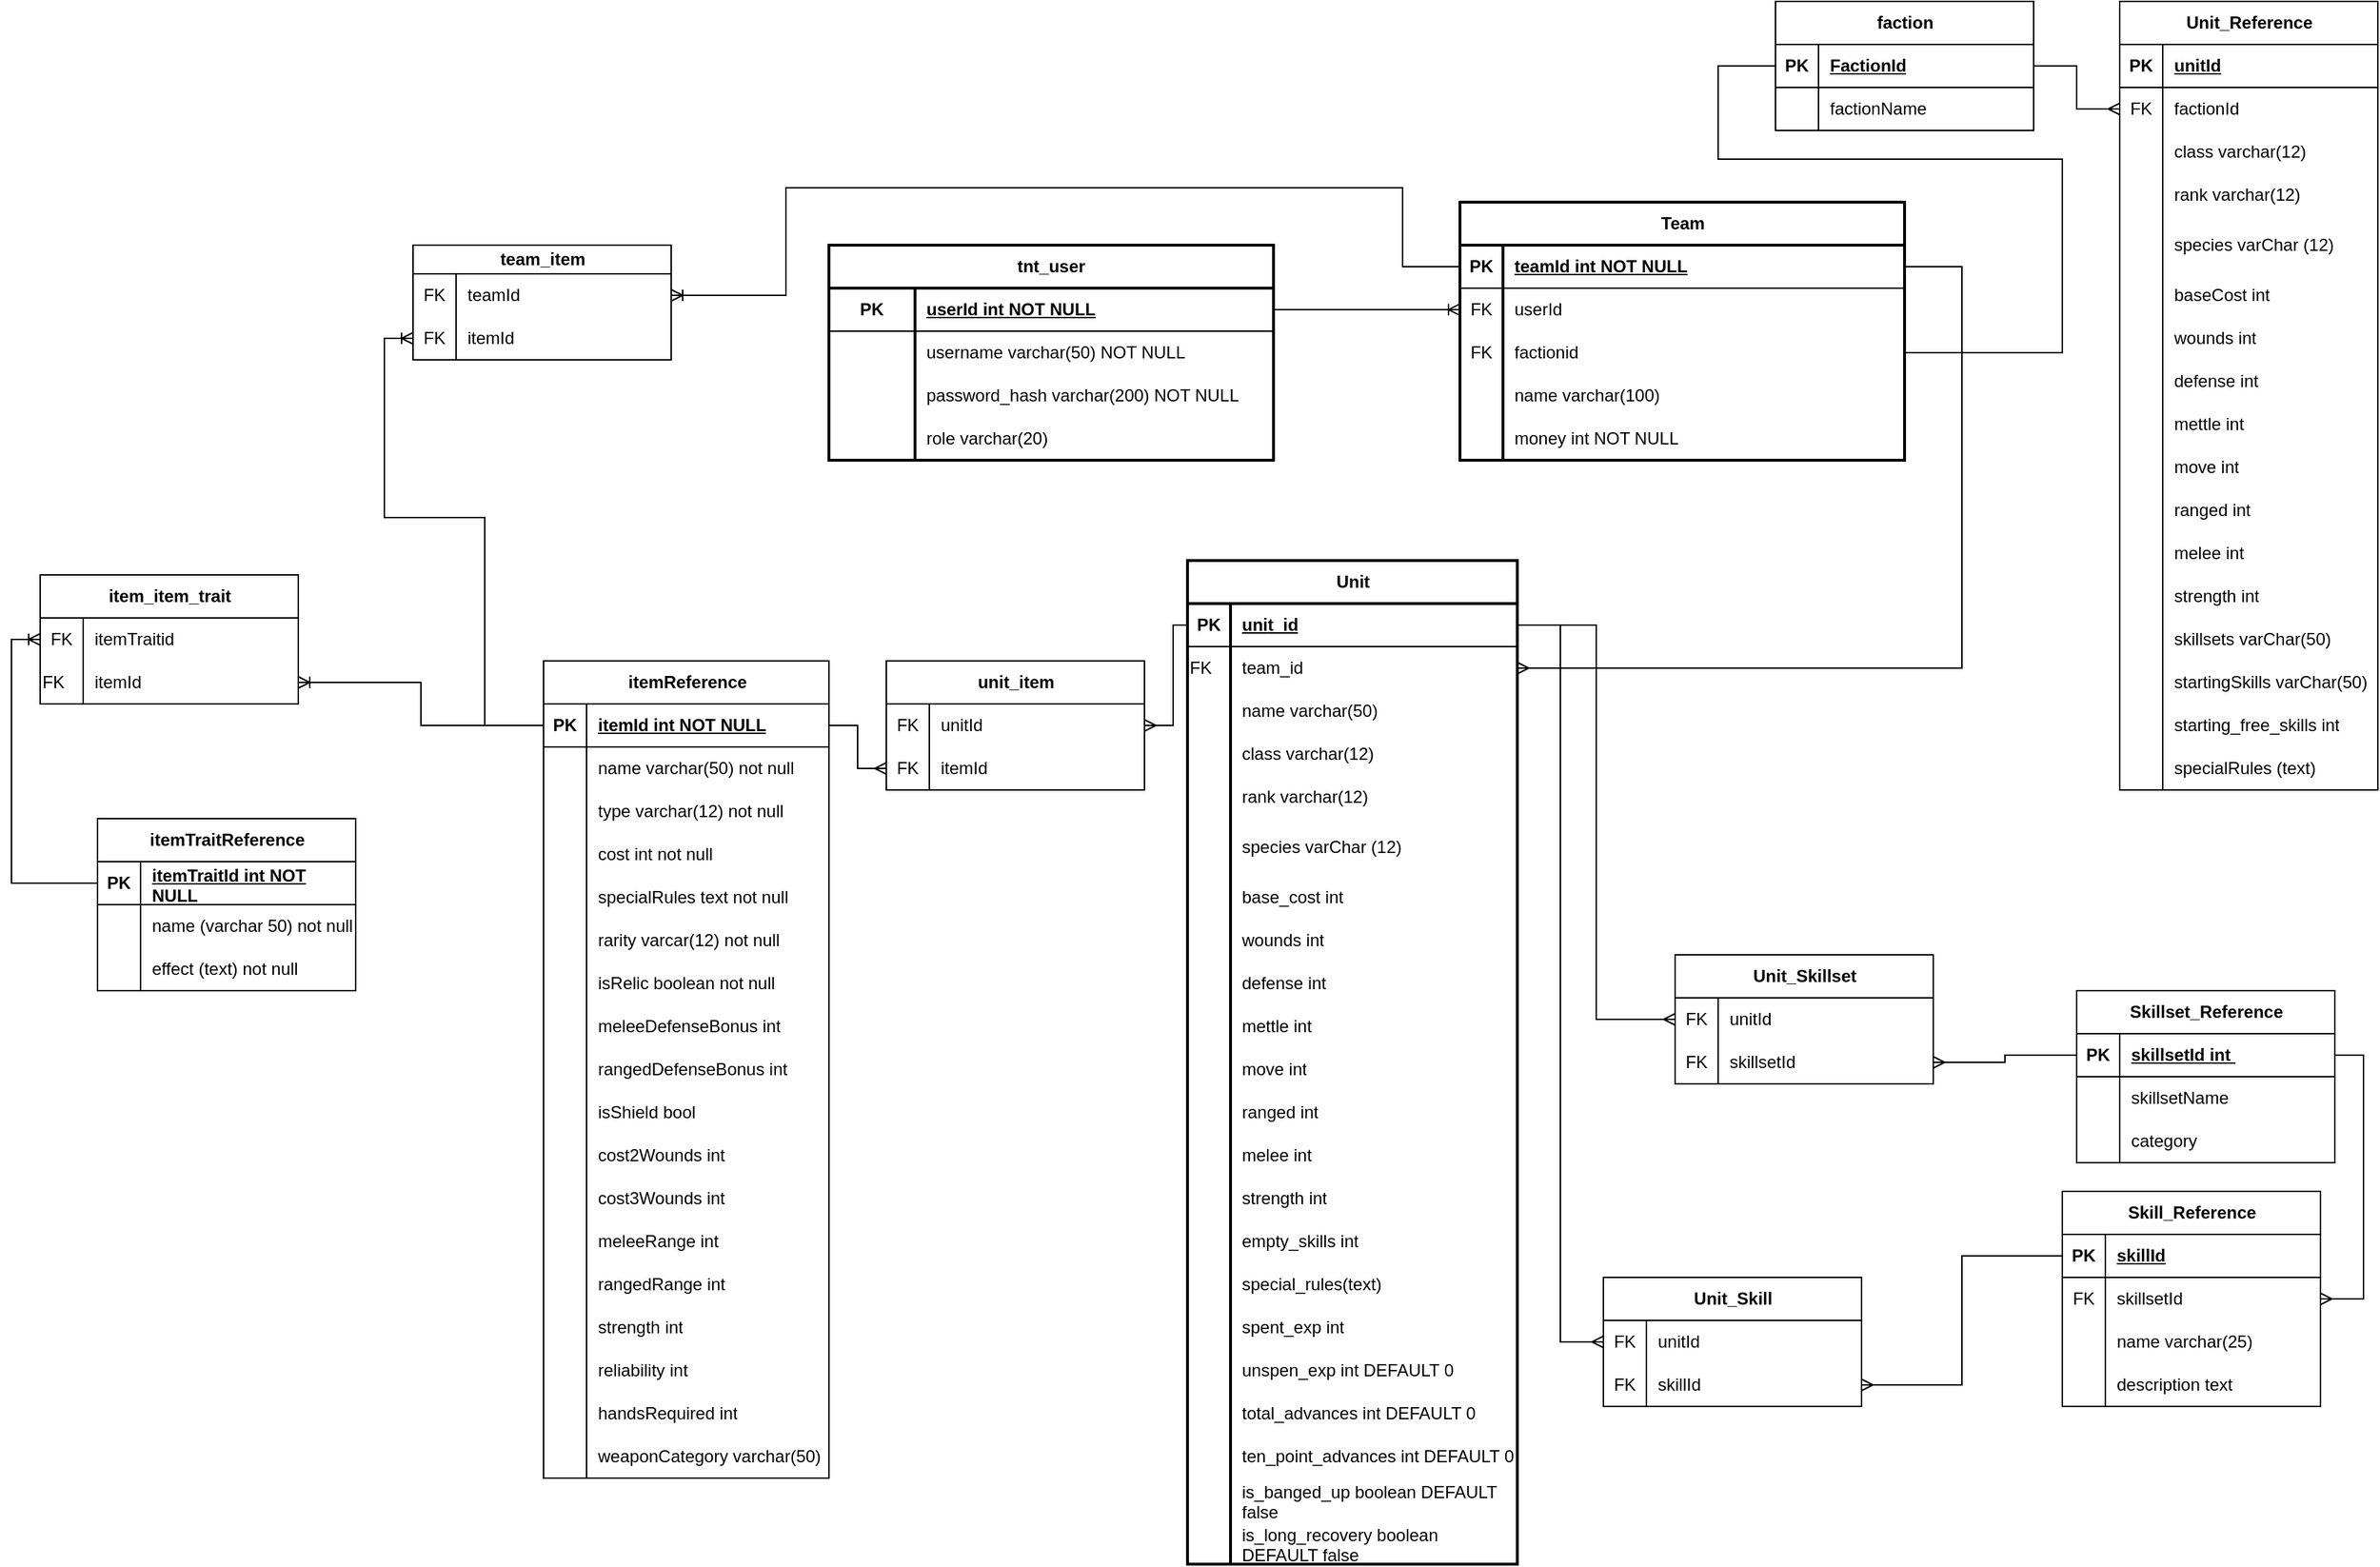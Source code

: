 <mxfile version="24.3.0" type="device">
  <diagram name="Page-1" id="2ca16b54-16f6-2749-3443-fa8db7711227">
    <mxGraphModel dx="1674" dy="1642" grid="1" gridSize="10" guides="1" tooltips="1" connect="1" arrows="1" fold="1" page="1" pageScale="1" pageWidth="1100" pageHeight="850" background="none" math="0" shadow="0">
      <root>
        <mxCell id="0" />
        <mxCell id="1" parent="0" />
        <mxCell id="mcjpPevOKv6xlZ3D8F16-14" value="tnt_user" style="shape=table;startSize=30;container=1;collapsible=1;childLayout=tableLayout;fixedRows=1;rowLines=0;fontStyle=1;align=center;resizeLast=1;html=1;whiteSpace=wrap;strokeWidth=2;" parent="1" vertex="1">
          <mxGeometry x="1100" y="-140" width="310" height="150" as="geometry" />
        </mxCell>
        <mxCell id="mcjpPevOKv6xlZ3D8F16-15" value="" style="shape=tableRow;horizontal=0;startSize=0;swimlaneHead=0;swimlaneBody=0;fillColor=none;collapsible=0;dropTarget=0;points=[[0,0.5],[1,0.5]];portConstraint=eastwest;top=0;left=0;right=0;bottom=1;html=1;" parent="mcjpPevOKv6xlZ3D8F16-14" vertex="1">
          <mxGeometry y="30" width="310" height="30" as="geometry" />
        </mxCell>
        <mxCell id="mcjpPevOKv6xlZ3D8F16-16" value="PK" style="shape=partialRectangle;connectable=0;fillColor=none;top=0;left=0;bottom=0;right=0;fontStyle=1;overflow=hidden;html=1;whiteSpace=wrap;" parent="mcjpPevOKv6xlZ3D8F16-15" vertex="1">
          <mxGeometry width="60" height="30" as="geometry">
            <mxRectangle width="60" height="30" as="alternateBounds" />
          </mxGeometry>
        </mxCell>
        <mxCell id="mcjpPevOKv6xlZ3D8F16-17" value="userId int NOT NULL" style="shape=partialRectangle;connectable=0;fillColor=none;top=0;left=0;bottom=0;right=0;align=left;spacingLeft=6;fontStyle=5;overflow=hidden;html=1;whiteSpace=wrap;" parent="mcjpPevOKv6xlZ3D8F16-15" vertex="1">
          <mxGeometry x="60" width="250" height="30" as="geometry">
            <mxRectangle width="250" height="30" as="alternateBounds" />
          </mxGeometry>
        </mxCell>
        <mxCell id="mcjpPevOKv6xlZ3D8F16-21" value="" style="shape=tableRow;horizontal=0;startSize=0;swimlaneHead=0;swimlaneBody=0;fillColor=none;collapsible=0;dropTarget=0;points=[[0,0.5],[1,0.5]];portConstraint=eastwest;top=0;left=0;right=0;bottom=0;html=1;" parent="mcjpPevOKv6xlZ3D8F16-14" vertex="1">
          <mxGeometry y="60" width="310" height="30" as="geometry" />
        </mxCell>
        <mxCell id="mcjpPevOKv6xlZ3D8F16-22" value="" style="shape=partialRectangle;connectable=0;fillColor=none;top=0;left=0;bottom=0;right=0;editable=1;overflow=hidden;html=1;whiteSpace=wrap;" parent="mcjpPevOKv6xlZ3D8F16-21" vertex="1">
          <mxGeometry width="60" height="30" as="geometry">
            <mxRectangle width="60" height="30" as="alternateBounds" />
          </mxGeometry>
        </mxCell>
        <mxCell id="mcjpPevOKv6xlZ3D8F16-23" value="username varchar(50) NOT NULL" style="shape=partialRectangle;connectable=0;fillColor=none;top=0;left=0;bottom=0;right=0;align=left;spacingLeft=6;overflow=hidden;html=1;whiteSpace=wrap;" parent="mcjpPevOKv6xlZ3D8F16-21" vertex="1">
          <mxGeometry x="60" width="250" height="30" as="geometry">
            <mxRectangle width="250" height="30" as="alternateBounds" />
          </mxGeometry>
        </mxCell>
        <mxCell id="mcjpPevOKv6xlZ3D8F16-24" value="" style="shape=tableRow;horizontal=0;startSize=0;swimlaneHead=0;swimlaneBody=0;fillColor=none;collapsible=0;dropTarget=0;points=[[0,0.5],[1,0.5]];portConstraint=eastwest;top=0;left=0;right=0;bottom=0;html=1;" parent="mcjpPevOKv6xlZ3D8F16-14" vertex="1">
          <mxGeometry y="90" width="310" height="30" as="geometry" />
        </mxCell>
        <mxCell id="mcjpPevOKv6xlZ3D8F16-25" value="" style="shape=partialRectangle;connectable=0;fillColor=none;top=0;left=0;bottom=0;right=0;editable=1;overflow=hidden;html=1;whiteSpace=wrap;" parent="mcjpPevOKv6xlZ3D8F16-24" vertex="1">
          <mxGeometry width="60" height="30" as="geometry">
            <mxRectangle width="60" height="30" as="alternateBounds" />
          </mxGeometry>
        </mxCell>
        <mxCell id="mcjpPevOKv6xlZ3D8F16-26" value="password_hash varchar(200) NOT NULL" style="shape=partialRectangle;connectable=0;fillColor=none;top=0;left=0;bottom=0;right=0;align=left;spacingLeft=6;overflow=hidden;html=1;whiteSpace=wrap;" parent="mcjpPevOKv6xlZ3D8F16-24" vertex="1">
          <mxGeometry x="60" width="250" height="30" as="geometry">
            <mxRectangle width="250" height="30" as="alternateBounds" />
          </mxGeometry>
        </mxCell>
        <mxCell id="jJtU0MLR2w85MctimJlj-1" value="" style="shape=tableRow;horizontal=0;startSize=0;swimlaneHead=0;swimlaneBody=0;fillColor=none;collapsible=0;dropTarget=0;points=[[0,0.5],[1,0.5]];portConstraint=eastwest;top=0;left=0;right=0;bottom=0;html=1;" parent="mcjpPevOKv6xlZ3D8F16-14" vertex="1">
          <mxGeometry y="120" width="310" height="30" as="geometry" />
        </mxCell>
        <mxCell id="jJtU0MLR2w85MctimJlj-2" value="" style="shape=partialRectangle;connectable=0;fillColor=none;top=0;left=0;bottom=0;right=0;editable=1;overflow=hidden;html=1;whiteSpace=wrap;" parent="jJtU0MLR2w85MctimJlj-1" vertex="1">
          <mxGeometry width="60" height="30" as="geometry">
            <mxRectangle width="60" height="30" as="alternateBounds" />
          </mxGeometry>
        </mxCell>
        <mxCell id="jJtU0MLR2w85MctimJlj-3" value="role varchar(20)" style="shape=partialRectangle;connectable=0;fillColor=none;top=0;left=0;bottom=0;right=0;align=left;spacingLeft=6;overflow=hidden;html=1;whiteSpace=wrap;" parent="jJtU0MLR2w85MctimJlj-1" vertex="1">
          <mxGeometry x="60" width="250" height="30" as="geometry">
            <mxRectangle width="250" height="30" as="alternateBounds" />
          </mxGeometry>
        </mxCell>
        <mxCell id="mcjpPevOKv6xlZ3D8F16-32" value="Team" style="shape=table;startSize=30;container=1;collapsible=1;childLayout=tableLayout;fixedRows=1;rowLines=0;fontStyle=1;align=center;resizeLast=1;html=1;strokeWidth=2;" parent="1" vertex="1">
          <mxGeometry x="1540" y="-170" width="310" height="180" as="geometry" />
        </mxCell>
        <mxCell id="mcjpPevOKv6xlZ3D8F16-33" value="" style="shape=tableRow;horizontal=0;startSize=0;swimlaneHead=0;swimlaneBody=0;fillColor=none;collapsible=0;dropTarget=0;points=[[0,0.5],[1,0.5]];portConstraint=eastwest;top=0;left=0;right=0;bottom=1;" parent="mcjpPevOKv6xlZ3D8F16-32" vertex="1">
          <mxGeometry y="30" width="310" height="30" as="geometry" />
        </mxCell>
        <mxCell id="mcjpPevOKv6xlZ3D8F16-34" value="PK" style="shape=partialRectangle;connectable=0;fillColor=none;top=0;left=0;bottom=0;right=0;fontStyle=1;overflow=hidden;whiteSpace=wrap;html=1;" parent="mcjpPevOKv6xlZ3D8F16-33" vertex="1">
          <mxGeometry width="30" height="30" as="geometry">
            <mxRectangle width="30" height="30" as="alternateBounds" />
          </mxGeometry>
        </mxCell>
        <mxCell id="mcjpPevOKv6xlZ3D8F16-35" value="teamId int NOT NULL" style="shape=partialRectangle;connectable=0;fillColor=none;top=0;left=0;bottom=0;right=0;align=left;spacingLeft=6;fontStyle=5;overflow=hidden;whiteSpace=wrap;html=1;" parent="mcjpPevOKv6xlZ3D8F16-33" vertex="1">
          <mxGeometry x="30" width="280" height="30" as="geometry">
            <mxRectangle width="280" height="30" as="alternateBounds" />
          </mxGeometry>
        </mxCell>
        <mxCell id="mcjpPevOKv6xlZ3D8F16-54" value="" style="shape=tableRow;horizontal=0;startSize=0;swimlaneHead=0;swimlaneBody=0;fillColor=none;collapsible=0;dropTarget=0;points=[[0,0.5],[1,0.5]];portConstraint=eastwest;top=0;left=0;right=0;bottom=0;" parent="mcjpPevOKv6xlZ3D8F16-32" vertex="1">
          <mxGeometry y="60" width="310" height="30" as="geometry" />
        </mxCell>
        <mxCell id="mcjpPevOKv6xlZ3D8F16-55" value="FK" style="shape=partialRectangle;connectable=0;fillColor=none;top=0;left=0;bottom=0;right=0;editable=1;overflow=hidden;whiteSpace=wrap;html=1;" parent="mcjpPevOKv6xlZ3D8F16-54" vertex="1">
          <mxGeometry width="30" height="30" as="geometry">
            <mxRectangle width="30" height="30" as="alternateBounds" />
          </mxGeometry>
        </mxCell>
        <mxCell id="mcjpPevOKv6xlZ3D8F16-56" value="userId" style="shape=partialRectangle;connectable=0;fillColor=none;top=0;left=0;bottom=0;right=0;align=left;spacingLeft=6;overflow=hidden;whiteSpace=wrap;html=1;" parent="mcjpPevOKv6xlZ3D8F16-54" vertex="1">
          <mxGeometry x="30" width="280" height="30" as="geometry">
            <mxRectangle width="280" height="30" as="alternateBounds" />
          </mxGeometry>
        </mxCell>
        <mxCell id="mcjpPevOKv6xlZ3D8F16-42" value="" style="shape=tableRow;horizontal=0;startSize=0;swimlaneHead=0;swimlaneBody=0;fillColor=none;collapsible=0;dropTarget=0;points=[[0,0.5],[1,0.5]];portConstraint=eastwest;top=0;left=0;right=0;bottom=0;" parent="mcjpPevOKv6xlZ3D8F16-32" vertex="1">
          <mxGeometry y="90" width="310" height="30" as="geometry" />
        </mxCell>
        <mxCell id="mcjpPevOKv6xlZ3D8F16-43" value="FK" style="shape=partialRectangle;connectable=0;fillColor=none;top=0;left=0;bottom=0;right=0;editable=1;overflow=hidden;whiteSpace=wrap;html=1;" parent="mcjpPevOKv6xlZ3D8F16-42" vertex="1">
          <mxGeometry width="30" height="30" as="geometry">
            <mxRectangle width="30" height="30" as="alternateBounds" />
          </mxGeometry>
        </mxCell>
        <mxCell id="mcjpPevOKv6xlZ3D8F16-44" value="factionid" style="shape=partialRectangle;connectable=0;fillColor=none;top=0;left=0;bottom=0;right=0;align=left;spacingLeft=6;overflow=hidden;whiteSpace=wrap;html=1;" parent="mcjpPevOKv6xlZ3D8F16-42" vertex="1">
          <mxGeometry x="30" width="280" height="30" as="geometry">
            <mxRectangle width="280" height="30" as="alternateBounds" />
          </mxGeometry>
        </mxCell>
        <mxCell id="mcjpPevOKv6xlZ3D8F16-39" value="" style="shape=tableRow;horizontal=0;startSize=0;swimlaneHead=0;swimlaneBody=0;fillColor=none;collapsible=0;dropTarget=0;points=[[0,0.5],[1,0.5]];portConstraint=eastwest;top=0;left=0;right=0;bottom=0;" parent="mcjpPevOKv6xlZ3D8F16-32" vertex="1">
          <mxGeometry y="120" width="310" height="30" as="geometry" />
        </mxCell>
        <mxCell id="mcjpPevOKv6xlZ3D8F16-40" value="" style="shape=partialRectangle;connectable=0;fillColor=none;top=0;left=0;bottom=0;right=0;editable=1;overflow=hidden;whiteSpace=wrap;html=1;" parent="mcjpPevOKv6xlZ3D8F16-39" vertex="1">
          <mxGeometry width="30" height="30" as="geometry">
            <mxRectangle width="30" height="30" as="alternateBounds" />
          </mxGeometry>
        </mxCell>
        <mxCell id="mcjpPevOKv6xlZ3D8F16-41" value="name varchar(100)" style="shape=partialRectangle;connectable=0;fillColor=none;top=0;left=0;bottom=0;right=0;align=left;spacingLeft=6;overflow=hidden;whiteSpace=wrap;html=1;" parent="mcjpPevOKv6xlZ3D8F16-39" vertex="1">
          <mxGeometry x="30" width="280" height="30" as="geometry">
            <mxRectangle width="280" height="30" as="alternateBounds" />
          </mxGeometry>
        </mxCell>
        <mxCell id="mcjpPevOKv6xlZ3D8F16-45" value="" style="shape=tableRow;horizontal=0;startSize=0;swimlaneHead=0;swimlaneBody=0;fillColor=none;collapsible=0;dropTarget=0;points=[[0,0.5],[1,0.5]];portConstraint=eastwest;top=0;left=0;right=0;bottom=0;" parent="mcjpPevOKv6xlZ3D8F16-32" vertex="1">
          <mxGeometry y="150" width="310" height="30" as="geometry" />
        </mxCell>
        <mxCell id="mcjpPevOKv6xlZ3D8F16-46" value="" style="shape=partialRectangle;connectable=0;fillColor=none;top=0;left=0;bottom=0;right=0;editable=1;overflow=hidden;whiteSpace=wrap;html=1;" parent="mcjpPevOKv6xlZ3D8F16-45" vertex="1">
          <mxGeometry width="30" height="30" as="geometry">
            <mxRectangle width="30" height="30" as="alternateBounds" />
          </mxGeometry>
        </mxCell>
        <mxCell id="mcjpPevOKv6xlZ3D8F16-47" value="money int NOT NULL" style="shape=partialRectangle;connectable=0;fillColor=none;top=0;left=0;bottom=0;right=0;align=left;spacingLeft=6;overflow=hidden;whiteSpace=wrap;html=1;" parent="mcjpPevOKv6xlZ3D8F16-45" vertex="1">
          <mxGeometry x="30" width="280" height="30" as="geometry">
            <mxRectangle width="280" height="30" as="alternateBounds" />
          </mxGeometry>
        </mxCell>
        <mxCell id="mcjpPevOKv6xlZ3D8F16-57" value="" style="edgeStyle=entityRelationEdgeStyle;fontSize=12;html=1;endArrow=ERoneToMany;rounded=0;exitX=1;exitY=0.5;exitDx=0;exitDy=0;entryX=0;entryY=0.5;entryDx=0;entryDy=0;" parent="1" source="mcjpPevOKv6xlZ3D8F16-15" target="mcjpPevOKv6xlZ3D8F16-54" edge="1">
          <mxGeometry width="100" height="100" relative="1" as="geometry">
            <mxPoint x="490" y="180" as="sourcePoint" />
            <mxPoint x="590" y="80" as="targetPoint" />
          </mxGeometry>
        </mxCell>
        <mxCell id="mcjpPevOKv6xlZ3D8F16-58" value="team_item" style="shape=table;startSize=20;container=1;collapsible=1;childLayout=tableLayout;fixedRows=1;rowLines=0;fontStyle=1;align=center;resizeLast=1;html=1;" parent="1" vertex="1">
          <mxGeometry x="810" y="-140" width="180" height="80" as="geometry" />
        </mxCell>
        <mxCell id="mcjpPevOKv6xlZ3D8F16-62" value="" style="shape=tableRow;horizontal=0;startSize=0;swimlaneHead=0;swimlaneBody=0;fillColor=none;collapsible=0;dropTarget=0;points=[[0,0.5],[1,0.5]];portConstraint=eastwest;top=0;left=0;right=0;bottom=0;" parent="mcjpPevOKv6xlZ3D8F16-58" vertex="1">
          <mxGeometry y="20" width="180" height="30" as="geometry" />
        </mxCell>
        <mxCell id="mcjpPevOKv6xlZ3D8F16-63" value="FK" style="shape=partialRectangle;connectable=0;fillColor=none;top=0;left=0;bottom=0;right=0;editable=1;overflow=hidden;whiteSpace=wrap;html=1;" parent="mcjpPevOKv6xlZ3D8F16-62" vertex="1">
          <mxGeometry width="30" height="30" as="geometry">
            <mxRectangle width="30" height="30" as="alternateBounds" />
          </mxGeometry>
        </mxCell>
        <mxCell id="mcjpPevOKv6xlZ3D8F16-64" value="teamId" style="shape=partialRectangle;connectable=0;fillColor=none;top=0;left=0;bottom=0;right=0;align=left;spacingLeft=6;overflow=hidden;whiteSpace=wrap;html=1;" parent="mcjpPevOKv6xlZ3D8F16-62" vertex="1">
          <mxGeometry x="30" width="150" height="30" as="geometry">
            <mxRectangle width="150" height="30" as="alternateBounds" />
          </mxGeometry>
        </mxCell>
        <mxCell id="mcjpPevOKv6xlZ3D8F16-65" value="" style="shape=tableRow;horizontal=0;startSize=0;swimlaneHead=0;swimlaneBody=0;fillColor=none;collapsible=0;dropTarget=0;points=[[0,0.5],[1,0.5]];portConstraint=eastwest;top=0;left=0;right=0;bottom=0;" parent="mcjpPevOKv6xlZ3D8F16-58" vertex="1">
          <mxGeometry y="50" width="180" height="30" as="geometry" />
        </mxCell>
        <mxCell id="mcjpPevOKv6xlZ3D8F16-66" value="FK" style="shape=partialRectangle;connectable=0;fillColor=none;top=0;left=0;bottom=0;right=0;editable=1;overflow=hidden;whiteSpace=wrap;html=1;" parent="mcjpPevOKv6xlZ3D8F16-65" vertex="1">
          <mxGeometry width="30" height="30" as="geometry">
            <mxRectangle width="30" height="30" as="alternateBounds" />
          </mxGeometry>
        </mxCell>
        <mxCell id="mcjpPevOKv6xlZ3D8F16-67" value="itemId" style="shape=partialRectangle;connectable=0;fillColor=none;top=0;left=0;bottom=0;right=0;align=left;spacingLeft=6;overflow=hidden;whiteSpace=wrap;html=1;" parent="mcjpPevOKv6xlZ3D8F16-65" vertex="1">
          <mxGeometry x="30" width="150" height="30" as="geometry">
            <mxRectangle width="150" height="30" as="alternateBounds" />
          </mxGeometry>
        </mxCell>
        <mxCell id="mcjpPevOKv6xlZ3D8F16-71" style="edgeStyle=orthogonalEdgeStyle;rounded=0;orthogonalLoop=1;jettySize=auto;html=1;entryX=1;entryY=0.5;entryDx=0;entryDy=0;endArrow=ERoneToMany;endFill=0;exitX=0;exitY=0.5;exitDx=0;exitDy=0;" parent="1" source="mcjpPevOKv6xlZ3D8F16-33" target="mcjpPevOKv6xlZ3D8F16-62" edge="1">
          <mxGeometry relative="1" as="geometry">
            <Array as="points">
              <mxPoint x="1500" y="-125" />
              <mxPoint x="1500" y="-180" />
              <mxPoint x="1070" y="-180" />
              <mxPoint x="1070" y="-105" />
            </Array>
          </mxGeometry>
        </mxCell>
        <mxCell id="mcjpPevOKv6xlZ3D8F16-72" value="itemReference" style="shape=table;startSize=30;container=1;collapsible=1;childLayout=tableLayout;fixedRows=1;rowLines=0;fontStyle=1;align=center;resizeLast=1;html=1;" parent="1" vertex="1">
          <mxGeometry x="901" y="150" width="199" height="570" as="geometry" />
        </mxCell>
        <mxCell id="mcjpPevOKv6xlZ3D8F16-73" value="" style="shape=tableRow;horizontal=0;startSize=0;swimlaneHead=0;swimlaneBody=0;fillColor=none;collapsible=0;dropTarget=0;points=[[0,0.5],[1,0.5]];portConstraint=eastwest;top=0;left=0;right=0;bottom=1;" parent="mcjpPevOKv6xlZ3D8F16-72" vertex="1">
          <mxGeometry y="30" width="199" height="30" as="geometry" />
        </mxCell>
        <mxCell id="mcjpPevOKv6xlZ3D8F16-74" value="PK" style="shape=partialRectangle;connectable=0;fillColor=none;top=0;left=0;bottom=0;right=0;fontStyle=1;overflow=hidden;whiteSpace=wrap;html=1;" parent="mcjpPevOKv6xlZ3D8F16-73" vertex="1">
          <mxGeometry width="30" height="30" as="geometry">
            <mxRectangle width="30" height="30" as="alternateBounds" />
          </mxGeometry>
        </mxCell>
        <mxCell id="mcjpPevOKv6xlZ3D8F16-75" value="itemId int NOT NULL" style="shape=partialRectangle;connectable=0;fillColor=none;top=0;left=0;bottom=0;right=0;align=left;spacingLeft=6;fontStyle=5;overflow=hidden;whiteSpace=wrap;html=1;" parent="mcjpPevOKv6xlZ3D8F16-73" vertex="1">
          <mxGeometry x="30" width="169" height="30" as="geometry">
            <mxRectangle width="169" height="30" as="alternateBounds" />
          </mxGeometry>
        </mxCell>
        <mxCell id="mcjpPevOKv6xlZ3D8F16-76" value="" style="shape=tableRow;horizontal=0;startSize=0;swimlaneHead=0;swimlaneBody=0;fillColor=none;collapsible=0;dropTarget=0;points=[[0,0.5],[1,0.5]];portConstraint=eastwest;top=0;left=0;right=0;bottom=0;" parent="mcjpPevOKv6xlZ3D8F16-72" vertex="1">
          <mxGeometry y="60" width="199" height="30" as="geometry" />
        </mxCell>
        <mxCell id="mcjpPevOKv6xlZ3D8F16-77" value="" style="shape=partialRectangle;connectable=0;fillColor=none;top=0;left=0;bottom=0;right=0;editable=1;overflow=hidden;whiteSpace=wrap;html=1;" parent="mcjpPevOKv6xlZ3D8F16-76" vertex="1">
          <mxGeometry width="30" height="30" as="geometry">
            <mxRectangle width="30" height="30" as="alternateBounds" />
          </mxGeometry>
        </mxCell>
        <mxCell id="mcjpPevOKv6xlZ3D8F16-78" value="name varchar(50) not null" style="shape=partialRectangle;connectable=0;fillColor=none;top=0;left=0;bottom=0;right=0;align=left;spacingLeft=6;overflow=hidden;whiteSpace=wrap;html=1;" parent="mcjpPevOKv6xlZ3D8F16-76" vertex="1">
          <mxGeometry x="30" width="169" height="30" as="geometry">
            <mxRectangle width="169" height="30" as="alternateBounds" />
          </mxGeometry>
        </mxCell>
        <mxCell id="mcjpPevOKv6xlZ3D8F16-126" value="" style="shape=tableRow;horizontal=0;startSize=0;swimlaneHead=0;swimlaneBody=0;fillColor=none;collapsible=0;dropTarget=0;points=[[0,0.5],[1,0.5]];portConstraint=eastwest;top=0;left=0;right=0;bottom=0;" parent="mcjpPevOKv6xlZ3D8F16-72" vertex="1">
          <mxGeometry y="90" width="199" height="30" as="geometry" />
        </mxCell>
        <mxCell id="mcjpPevOKv6xlZ3D8F16-127" value="" style="shape=partialRectangle;connectable=0;fillColor=none;top=0;left=0;bottom=0;right=0;editable=1;overflow=hidden;whiteSpace=wrap;html=1;" parent="mcjpPevOKv6xlZ3D8F16-126" vertex="1">
          <mxGeometry width="30" height="30" as="geometry">
            <mxRectangle width="30" height="30" as="alternateBounds" />
          </mxGeometry>
        </mxCell>
        <mxCell id="mcjpPevOKv6xlZ3D8F16-128" value="type varchar(12) not null" style="shape=partialRectangle;connectable=0;fillColor=none;top=0;left=0;bottom=0;right=0;align=left;spacingLeft=6;overflow=hidden;whiteSpace=wrap;html=1;" parent="mcjpPevOKv6xlZ3D8F16-126" vertex="1">
          <mxGeometry x="30" width="169" height="30" as="geometry">
            <mxRectangle width="169" height="30" as="alternateBounds" />
          </mxGeometry>
        </mxCell>
        <mxCell id="mcjpPevOKv6xlZ3D8F16-79" value="" style="shape=tableRow;horizontal=0;startSize=0;swimlaneHead=0;swimlaneBody=0;fillColor=none;collapsible=0;dropTarget=0;points=[[0,0.5],[1,0.5]];portConstraint=eastwest;top=0;left=0;right=0;bottom=0;" parent="mcjpPevOKv6xlZ3D8F16-72" vertex="1">
          <mxGeometry y="120" width="199" height="30" as="geometry" />
        </mxCell>
        <mxCell id="mcjpPevOKv6xlZ3D8F16-80" value="" style="shape=partialRectangle;connectable=0;fillColor=none;top=0;left=0;bottom=0;right=0;editable=1;overflow=hidden;whiteSpace=wrap;html=1;" parent="mcjpPevOKv6xlZ3D8F16-79" vertex="1">
          <mxGeometry width="30" height="30" as="geometry">
            <mxRectangle width="30" height="30" as="alternateBounds" />
          </mxGeometry>
        </mxCell>
        <mxCell id="mcjpPevOKv6xlZ3D8F16-81" value="cost int not null" style="shape=partialRectangle;connectable=0;fillColor=none;top=0;left=0;bottom=0;right=0;align=left;spacingLeft=6;overflow=hidden;whiteSpace=wrap;html=1;" parent="mcjpPevOKv6xlZ3D8F16-79" vertex="1">
          <mxGeometry x="30" width="169" height="30" as="geometry">
            <mxRectangle width="169" height="30" as="alternateBounds" />
          </mxGeometry>
        </mxCell>
        <mxCell id="mcjpPevOKv6xlZ3D8F16-82" value="" style="shape=tableRow;horizontal=0;startSize=0;swimlaneHead=0;swimlaneBody=0;fillColor=none;collapsible=0;dropTarget=0;points=[[0,0.5],[1,0.5]];portConstraint=eastwest;top=0;left=0;right=0;bottom=0;" parent="mcjpPevOKv6xlZ3D8F16-72" vertex="1">
          <mxGeometry y="150" width="199" height="30" as="geometry" />
        </mxCell>
        <mxCell id="mcjpPevOKv6xlZ3D8F16-83" value="" style="shape=partialRectangle;connectable=0;fillColor=none;top=0;left=0;bottom=0;right=0;editable=1;overflow=hidden;whiteSpace=wrap;html=1;" parent="mcjpPevOKv6xlZ3D8F16-82" vertex="1">
          <mxGeometry width="30" height="30" as="geometry">
            <mxRectangle width="30" height="30" as="alternateBounds" />
          </mxGeometry>
        </mxCell>
        <mxCell id="mcjpPevOKv6xlZ3D8F16-84" value="specialRules text not null" style="shape=partialRectangle;connectable=0;fillColor=none;top=0;left=0;bottom=0;right=0;align=left;spacingLeft=6;overflow=hidden;whiteSpace=wrap;html=1;" parent="mcjpPevOKv6xlZ3D8F16-82" vertex="1">
          <mxGeometry x="30" width="169" height="30" as="geometry">
            <mxRectangle width="169" height="30" as="alternateBounds" />
          </mxGeometry>
        </mxCell>
        <mxCell id="mcjpPevOKv6xlZ3D8F16-86" value="" style="shape=tableRow;horizontal=0;startSize=0;swimlaneHead=0;swimlaneBody=0;fillColor=none;collapsible=0;dropTarget=0;points=[[0,0.5],[1,0.5]];portConstraint=eastwest;top=0;left=0;right=0;bottom=0;" parent="mcjpPevOKv6xlZ3D8F16-72" vertex="1">
          <mxGeometry y="180" width="199" height="30" as="geometry" />
        </mxCell>
        <mxCell id="mcjpPevOKv6xlZ3D8F16-87" value="" style="shape=partialRectangle;connectable=0;fillColor=none;top=0;left=0;bottom=0;right=0;editable=1;overflow=hidden;whiteSpace=wrap;html=1;" parent="mcjpPevOKv6xlZ3D8F16-86" vertex="1">
          <mxGeometry width="30" height="30" as="geometry">
            <mxRectangle width="30" height="30" as="alternateBounds" />
          </mxGeometry>
        </mxCell>
        <mxCell id="mcjpPevOKv6xlZ3D8F16-88" value="rarity varcar(12) not null" style="shape=partialRectangle;connectable=0;fillColor=none;top=0;left=0;bottom=0;right=0;align=left;spacingLeft=6;overflow=hidden;whiteSpace=wrap;html=1;" parent="mcjpPevOKv6xlZ3D8F16-86" vertex="1">
          <mxGeometry x="30" width="169" height="30" as="geometry">
            <mxRectangle width="169" height="30" as="alternateBounds" />
          </mxGeometry>
        </mxCell>
        <mxCell id="mcjpPevOKv6xlZ3D8F16-105" value="" style="shape=tableRow;horizontal=0;startSize=0;swimlaneHead=0;swimlaneBody=0;fillColor=none;collapsible=0;dropTarget=0;points=[[0,0.5],[1,0.5]];portConstraint=eastwest;top=0;left=0;right=0;bottom=0;" parent="mcjpPevOKv6xlZ3D8F16-72" vertex="1">
          <mxGeometry y="210" width="199" height="30" as="geometry" />
        </mxCell>
        <mxCell id="mcjpPevOKv6xlZ3D8F16-106" value="" style="shape=partialRectangle;connectable=0;fillColor=none;top=0;left=0;bottom=0;right=0;editable=1;overflow=hidden;whiteSpace=wrap;html=1;" parent="mcjpPevOKv6xlZ3D8F16-105" vertex="1">
          <mxGeometry width="30" height="30" as="geometry">
            <mxRectangle width="30" height="30" as="alternateBounds" />
          </mxGeometry>
        </mxCell>
        <mxCell id="mcjpPevOKv6xlZ3D8F16-107" value="isRelic boolean not null" style="shape=partialRectangle;connectable=0;fillColor=none;top=0;left=0;bottom=0;right=0;align=left;spacingLeft=6;overflow=hidden;whiteSpace=wrap;html=1;" parent="mcjpPevOKv6xlZ3D8F16-105" vertex="1">
          <mxGeometry x="30" width="169" height="30" as="geometry">
            <mxRectangle width="169" height="30" as="alternateBounds" />
          </mxGeometry>
        </mxCell>
        <mxCell id="mcjpPevOKv6xlZ3D8F16-111" value="" style="shape=tableRow;horizontal=0;startSize=0;swimlaneHead=0;swimlaneBody=0;fillColor=none;collapsible=0;dropTarget=0;points=[[0,0.5],[1,0.5]];portConstraint=eastwest;top=0;left=0;right=0;bottom=0;" parent="mcjpPevOKv6xlZ3D8F16-72" vertex="1">
          <mxGeometry y="240" width="199" height="30" as="geometry" />
        </mxCell>
        <mxCell id="mcjpPevOKv6xlZ3D8F16-112" value="" style="shape=partialRectangle;connectable=0;fillColor=none;top=0;left=0;bottom=0;right=0;editable=1;overflow=hidden;whiteSpace=wrap;html=1;" parent="mcjpPevOKv6xlZ3D8F16-111" vertex="1">
          <mxGeometry width="30" height="30" as="geometry">
            <mxRectangle width="30" height="30" as="alternateBounds" />
          </mxGeometry>
        </mxCell>
        <mxCell id="mcjpPevOKv6xlZ3D8F16-113" value="meleeDefenseBonus int" style="shape=partialRectangle;connectable=0;fillColor=none;top=0;left=0;bottom=0;right=0;align=left;spacingLeft=6;overflow=hidden;whiteSpace=wrap;html=1;" parent="mcjpPevOKv6xlZ3D8F16-111" vertex="1">
          <mxGeometry x="30" width="169" height="30" as="geometry">
            <mxRectangle width="169" height="30" as="alternateBounds" />
          </mxGeometry>
        </mxCell>
        <mxCell id="mcjpPevOKv6xlZ3D8F16-114" value="" style="shape=tableRow;horizontal=0;startSize=0;swimlaneHead=0;swimlaneBody=0;fillColor=none;collapsible=0;dropTarget=0;points=[[0,0.5],[1,0.5]];portConstraint=eastwest;top=0;left=0;right=0;bottom=0;" parent="mcjpPevOKv6xlZ3D8F16-72" vertex="1">
          <mxGeometry y="270" width="199" height="30" as="geometry" />
        </mxCell>
        <mxCell id="mcjpPevOKv6xlZ3D8F16-115" value="" style="shape=partialRectangle;connectable=0;fillColor=none;top=0;left=0;bottom=0;right=0;editable=1;overflow=hidden;whiteSpace=wrap;html=1;" parent="mcjpPevOKv6xlZ3D8F16-114" vertex="1">
          <mxGeometry width="30" height="30" as="geometry">
            <mxRectangle width="30" height="30" as="alternateBounds" />
          </mxGeometry>
        </mxCell>
        <mxCell id="mcjpPevOKv6xlZ3D8F16-116" value="rangedDefenseBonus int" style="shape=partialRectangle;connectable=0;fillColor=none;top=0;left=0;bottom=0;right=0;align=left;spacingLeft=6;overflow=hidden;whiteSpace=wrap;html=1;" parent="mcjpPevOKv6xlZ3D8F16-114" vertex="1">
          <mxGeometry x="30" width="169" height="30" as="geometry">
            <mxRectangle width="169" height="30" as="alternateBounds" />
          </mxGeometry>
        </mxCell>
        <mxCell id="mcjpPevOKv6xlZ3D8F16-117" value="" style="shape=tableRow;horizontal=0;startSize=0;swimlaneHead=0;swimlaneBody=0;fillColor=none;collapsible=0;dropTarget=0;points=[[0,0.5],[1,0.5]];portConstraint=eastwest;top=0;left=0;right=0;bottom=0;" parent="mcjpPevOKv6xlZ3D8F16-72" vertex="1">
          <mxGeometry y="300" width="199" height="30" as="geometry" />
        </mxCell>
        <mxCell id="mcjpPevOKv6xlZ3D8F16-118" value="" style="shape=partialRectangle;connectable=0;fillColor=none;top=0;left=0;bottom=0;right=0;editable=1;overflow=hidden;whiteSpace=wrap;html=1;" parent="mcjpPevOKv6xlZ3D8F16-117" vertex="1">
          <mxGeometry width="30" height="30" as="geometry">
            <mxRectangle width="30" height="30" as="alternateBounds" />
          </mxGeometry>
        </mxCell>
        <mxCell id="mcjpPevOKv6xlZ3D8F16-119" value="isShield bool" style="shape=partialRectangle;connectable=0;fillColor=none;top=0;left=0;bottom=0;right=0;align=left;spacingLeft=6;overflow=hidden;whiteSpace=wrap;html=1;" parent="mcjpPevOKv6xlZ3D8F16-117" vertex="1">
          <mxGeometry x="30" width="169" height="30" as="geometry">
            <mxRectangle width="169" height="30" as="alternateBounds" />
          </mxGeometry>
        </mxCell>
        <mxCell id="mcjpPevOKv6xlZ3D8F16-120" value="" style="shape=tableRow;horizontal=0;startSize=0;swimlaneHead=0;swimlaneBody=0;fillColor=none;collapsible=0;dropTarget=0;points=[[0,0.5],[1,0.5]];portConstraint=eastwest;top=0;left=0;right=0;bottom=0;" parent="mcjpPevOKv6xlZ3D8F16-72" vertex="1">
          <mxGeometry y="330" width="199" height="30" as="geometry" />
        </mxCell>
        <mxCell id="mcjpPevOKv6xlZ3D8F16-121" value="" style="shape=partialRectangle;connectable=0;fillColor=none;top=0;left=0;bottom=0;right=0;editable=1;overflow=hidden;whiteSpace=wrap;html=1;" parent="mcjpPevOKv6xlZ3D8F16-120" vertex="1">
          <mxGeometry width="30" height="30" as="geometry">
            <mxRectangle width="30" height="30" as="alternateBounds" />
          </mxGeometry>
        </mxCell>
        <mxCell id="mcjpPevOKv6xlZ3D8F16-122" value="cost2Wounds int" style="shape=partialRectangle;connectable=0;fillColor=none;top=0;left=0;bottom=0;right=0;align=left;spacingLeft=6;overflow=hidden;whiteSpace=wrap;html=1;" parent="mcjpPevOKv6xlZ3D8F16-120" vertex="1">
          <mxGeometry x="30" width="169" height="30" as="geometry">
            <mxRectangle width="169" height="30" as="alternateBounds" />
          </mxGeometry>
        </mxCell>
        <mxCell id="mcjpPevOKv6xlZ3D8F16-123" value="" style="shape=tableRow;horizontal=0;startSize=0;swimlaneHead=0;swimlaneBody=0;fillColor=none;collapsible=0;dropTarget=0;points=[[0,0.5],[1,0.5]];portConstraint=eastwest;top=0;left=0;right=0;bottom=0;" parent="mcjpPevOKv6xlZ3D8F16-72" vertex="1">
          <mxGeometry y="360" width="199" height="30" as="geometry" />
        </mxCell>
        <mxCell id="mcjpPevOKv6xlZ3D8F16-124" value="" style="shape=partialRectangle;connectable=0;fillColor=none;top=0;left=0;bottom=0;right=0;editable=1;overflow=hidden;whiteSpace=wrap;html=1;" parent="mcjpPevOKv6xlZ3D8F16-123" vertex="1">
          <mxGeometry width="30" height="30" as="geometry">
            <mxRectangle width="30" height="30" as="alternateBounds" />
          </mxGeometry>
        </mxCell>
        <mxCell id="mcjpPevOKv6xlZ3D8F16-125" value="cost3Wounds int" style="shape=partialRectangle;connectable=0;fillColor=none;top=0;left=0;bottom=0;right=0;align=left;spacingLeft=6;overflow=hidden;whiteSpace=wrap;html=1;" parent="mcjpPevOKv6xlZ3D8F16-123" vertex="1">
          <mxGeometry x="30" width="169" height="30" as="geometry">
            <mxRectangle width="169" height="30" as="alternateBounds" />
          </mxGeometry>
        </mxCell>
        <mxCell id="mcjpPevOKv6xlZ3D8F16-129" value="" style="shape=tableRow;horizontal=0;startSize=0;swimlaneHead=0;swimlaneBody=0;fillColor=none;collapsible=0;dropTarget=0;points=[[0,0.5],[1,0.5]];portConstraint=eastwest;top=0;left=0;right=0;bottom=0;" parent="mcjpPevOKv6xlZ3D8F16-72" vertex="1">
          <mxGeometry y="390" width="199" height="30" as="geometry" />
        </mxCell>
        <mxCell id="mcjpPevOKv6xlZ3D8F16-130" value="" style="shape=partialRectangle;connectable=0;fillColor=none;top=0;left=0;bottom=0;right=0;editable=1;overflow=hidden;whiteSpace=wrap;html=1;" parent="mcjpPevOKv6xlZ3D8F16-129" vertex="1">
          <mxGeometry width="30" height="30" as="geometry">
            <mxRectangle width="30" height="30" as="alternateBounds" />
          </mxGeometry>
        </mxCell>
        <mxCell id="mcjpPevOKv6xlZ3D8F16-131" value="meleeRange int" style="shape=partialRectangle;connectable=0;fillColor=none;top=0;left=0;bottom=0;right=0;align=left;spacingLeft=6;overflow=hidden;whiteSpace=wrap;html=1;" parent="mcjpPevOKv6xlZ3D8F16-129" vertex="1">
          <mxGeometry x="30" width="169" height="30" as="geometry">
            <mxRectangle width="169" height="30" as="alternateBounds" />
          </mxGeometry>
        </mxCell>
        <mxCell id="mcjpPevOKv6xlZ3D8F16-132" value="" style="shape=tableRow;horizontal=0;startSize=0;swimlaneHead=0;swimlaneBody=0;fillColor=none;collapsible=0;dropTarget=0;points=[[0,0.5],[1,0.5]];portConstraint=eastwest;top=0;left=0;right=0;bottom=0;" parent="mcjpPevOKv6xlZ3D8F16-72" vertex="1">
          <mxGeometry y="420" width="199" height="30" as="geometry" />
        </mxCell>
        <mxCell id="mcjpPevOKv6xlZ3D8F16-133" value="" style="shape=partialRectangle;connectable=0;fillColor=none;top=0;left=0;bottom=0;right=0;editable=1;overflow=hidden;whiteSpace=wrap;html=1;" parent="mcjpPevOKv6xlZ3D8F16-132" vertex="1">
          <mxGeometry width="30" height="30" as="geometry">
            <mxRectangle width="30" height="30" as="alternateBounds" />
          </mxGeometry>
        </mxCell>
        <mxCell id="mcjpPevOKv6xlZ3D8F16-134" value="rangedRange int" style="shape=partialRectangle;connectable=0;fillColor=none;top=0;left=0;bottom=0;right=0;align=left;spacingLeft=6;overflow=hidden;whiteSpace=wrap;html=1;" parent="mcjpPevOKv6xlZ3D8F16-132" vertex="1">
          <mxGeometry x="30" width="169" height="30" as="geometry">
            <mxRectangle width="169" height="30" as="alternateBounds" />
          </mxGeometry>
        </mxCell>
        <mxCell id="mcjpPevOKv6xlZ3D8F16-135" value="" style="shape=tableRow;horizontal=0;startSize=0;swimlaneHead=0;swimlaneBody=0;fillColor=none;collapsible=0;dropTarget=0;points=[[0,0.5],[1,0.5]];portConstraint=eastwest;top=0;left=0;right=0;bottom=0;" parent="mcjpPevOKv6xlZ3D8F16-72" vertex="1">
          <mxGeometry y="450" width="199" height="30" as="geometry" />
        </mxCell>
        <mxCell id="mcjpPevOKv6xlZ3D8F16-136" value="" style="shape=partialRectangle;connectable=0;fillColor=none;top=0;left=0;bottom=0;right=0;editable=1;overflow=hidden;whiteSpace=wrap;html=1;" parent="mcjpPevOKv6xlZ3D8F16-135" vertex="1">
          <mxGeometry width="30" height="30" as="geometry">
            <mxRectangle width="30" height="30" as="alternateBounds" />
          </mxGeometry>
        </mxCell>
        <mxCell id="mcjpPevOKv6xlZ3D8F16-137" value="strength int" style="shape=partialRectangle;connectable=0;fillColor=none;top=0;left=0;bottom=0;right=0;align=left;spacingLeft=6;overflow=hidden;whiteSpace=wrap;html=1;" parent="mcjpPevOKv6xlZ3D8F16-135" vertex="1">
          <mxGeometry x="30" width="169" height="30" as="geometry">
            <mxRectangle width="169" height="30" as="alternateBounds" />
          </mxGeometry>
        </mxCell>
        <mxCell id="mcjpPevOKv6xlZ3D8F16-138" value="" style="shape=tableRow;horizontal=0;startSize=0;swimlaneHead=0;swimlaneBody=0;fillColor=none;collapsible=0;dropTarget=0;points=[[0,0.5],[1,0.5]];portConstraint=eastwest;top=0;left=0;right=0;bottom=0;" parent="mcjpPevOKv6xlZ3D8F16-72" vertex="1">
          <mxGeometry y="480" width="199" height="30" as="geometry" />
        </mxCell>
        <mxCell id="mcjpPevOKv6xlZ3D8F16-139" value="" style="shape=partialRectangle;connectable=0;fillColor=none;top=0;left=0;bottom=0;right=0;editable=1;overflow=hidden;whiteSpace=wrap;html=1;" parent="mcjpPevOKv6xlZ3D8F16-138" vertex="1">
          <mxGeometry width="30" height="30" as="geometry">
            <mxRectangle width="30" height="30" as="alternateBounds" />
          </mxGeometry>
        </mxCell>
        <mxCell id="mcjpPevOKv6xlZ3D8F16-140" value="reliability int" style="shape=partialRectangle;connectable=0;fillColor=none;top=0;left=0;bottom=0;right=0;align=left;spacingLeft=6;overflow=hidden;whiteSpace=wrap;html=1;" parent="mcjpPevOKv6xlZ3D8F16-138" vertex="1">
          <mxGeometry x="30" width="169" height="30" as="geometry">
            <mxRectangle width="169" height="30" as="alternateBounds" />
          </mxGeometry>
        </mxCell>
        <mxCell id="mcjpPevOKv6xlZ3D8F16-141" value="" style="shape=tableRow;horizontal=0;startSize=0;swimlaneHead=0;swimlaneBody=0;fillColor=none;collapsible=0;dropTarget=0;points=[[0,0.5],[1,0.5]];portConstraint=eastwest;top=0;left=0;right=0;bottom=0;" parent="mcjpPevOKv6xlZ3D8F16-72" vertex="1">
          <mxGeometry y="510" width="199" height="30" as="geometry" />
        </mxCell>
        <mxCell id="mcjpPevOKv6xlZ3D8F16-142" value="" style="shape=partialRectangle;connectable=0;fillColor=none;top=0;left=0;bottom=0;right=0;editable=1;overflow=hidden;whiteSpace=wrap;html=1;" parent="mcjpPevOKv6xlZ3D8F16-141" vertex="1">
          <mxGeometry width="30" height="30" as="geometry">
            <mxRectangle width="30" height="30" as="alternateBounds" />
          </mxGeometry>
        </mxCell>
        <mxCell id="mcjpPevOKv6xlZ3D8F16-143" value="handsRequired int" style="shape=partialRectangle;connectable=0;fillColor=none;top=0;left=0;bottom=0;right=0;align=left;spacingLeft=6;overflow=hidden;whiteSpace=wrap;html=1;" parent="mcjpPevOKv6xlZ3D8F16-141" vertex="1">
          <mxGeometry x="30" width="169" height="30" as="geometry">
            <mxRectangle width="169" height="30" as="alternateBounds" />
          </mxGeometry>
        </mxCell>
        <mxCell id="mcjpPevOKv6xlZ3D8F16-144" value="" style="shape=tableRow;horizontal=0;startSize=0;swimlaneHead=0;swimlaneBody=0;fillColor=none;collapsible=0;dropTarget=0;points=[[0,0.5],[1,0.5]];portConstraint=eastwest;top=0;left=0;right=0;bottom=0;" parent="mcjpPevOKv6xlZ3D8F16-72" vertex="1">
          <mxGeometry y="540" width="199" height="30" as="geometry" />
        </mxCell>
        <mxCell id="mcjpPevOKv6xlZ3D8F16-145" value="" style="shape=partialRectangle;connectable=0;fillColor=none;top=0;left=0;bottom=0;right=0;editable=1;overflow=hidden;whiteSpace=wrap;html=1;" parent="mcjpPevOKv6xlZ3D8F16-144" vertex="1">
          <mxGeometry width="30" height="30" as="geometry">
            <mxRectangle width="30" height="30" as="alternateBounds" />
          </mxGeometry>
        </mxCell>
        <mxCell id="mcjpPevOKv6xlZ3D8F16-146" value="weaponCategory varchar(50)" style="shape=partialRectangle;connectable=0;fillColor=none;top=0;left=0;bottom=0;right=0;align=left;spacingLeft=6;overflow=hidden;whiteSpace=wrap;html=1;" parent="mcjpPevOKv6xlZ3D8F16-144" vertex="1">
          <mxGeometry x="30" width="169" height="30" as="geometry">
            <mxRectangle width="169" height="30" as="alternateBounds" />
          </mxGeometry>
        </mxCell>
        <mxCell id="mcjpPevOKv6xlZ3D8F16-85" style="edgeStyle=orthogonalEdgeStyle;rounded=0;orthogonalLoop=1;jettySize=auto;html=1;exitX=0;exitY=0.5;exitDx=0;exitDy=0;entryX=0;entryY=0.5;entryDx=0;entryDy=0;endArrow=ERoneToMany;endFill=0;" parent="1" source="mcjpPevOKv6xlZ3D8F16-73" target="mcjpPevOKv6xlZ3D8F16-65" edge="1">
          <mxGeometry relative="1" as="geometry">
            <Array as="points">
              <mxPoint x="860" y="195" />
              <mxPoint x="860" y="50" />
              <mxPoint x="790" y="50" />
              <mxPoint x="790" y="-75" />
            </Array>
          </mxGeometry>
        </mxCell>
        <mxCell id="mcjpPevOKv6xlZ3D8F16-147" value="itemTraitReference" style="shape=table;startSize=30;container=1;collapsible=1;childLayout=tableLayout;fixedRows=1;rowLines=0;fontStyle=1;align=center;resizeLast=1;html=1;" parent="1" vertex="1">
          <mxGeometry x="590" y="260" width="180" height="120" as="geometry" />
        </mxCell>
        <mxCell id="mcjpPevOKv6xlZ3D8F16-148" value="" style="shape=tableRow;horizontal=0;startSize=0;swimlaneHead=0;swimlaneBody=0;fillColor=none;collapsible=0;dropTarget=0;points=[[0,0.5],[1,0.5]];portConstraint=eastwest;top=0;left=0;right=0;bottom=1;" parent="mcjpPevOKv6xlZ3D8F16-147" vertex="1">
          <mxGeometry y="30" width="180" height="30" as="geometry" />
        </mxCell>
        <mxCell id="mcjpPevOKv6xlZ3D8F16-149" value="PK" style="shape=partialRectangle;connectable=0;fillColor=none;top=0;left=0;bottom=0;right=0;fontStyle=1;overflow=hidden;whiteSpace=wrap;html=1;" parent="mcjpPevOKv6xlZ3D8F16-148" vertex="1">
          <mxGeometry width="30" height="30" as="geometry">
            <mxRectangle width="30" height="30" as="alternateBounds" />
          </mxGeometry>
        </mxCell>
        <mxCell id="mcjpPevOKv6xlZ3D8F16-150" value="itemTraitId int NOT NULL" style="shape=partialRectangle;connectable=0;fillColor=none;top=0;left=0;bottom=0;right=0;align=left;spacingLeft=6;fontStyle=5;overflow=hidden;whiteSpace=wrap;html=1;" parent="mcjpPevOKv6xlZ3D8F16-148" vertex="1">
          <mxGeometry x="30" width="150" height="30" as="geometry">
            <mxRectangle width="150" height="30" as="alternateBounds" />
          </mxGeometry>
        </mxCell>
        <mxCell id="mcjpPevOKv6xlZ3D8F16-151" value="" style="shape=tableRow;horizontal=0;startSize=0;swimlaneHead=0;swimlaneBody=0;fillColor=none;collapsible=0;dropTarget=0;points=[[0,0.5],[1,0.5]];portConstraint=eastwest;top=0;left=0;right=0;bottom=0;" parent="mcjpPevOKv6xlZ3D8F16-147" vertex="1">
          <mxGeometry y="60" width="180" height="30" as="geometry" />
        </mxCell>
        <mxCell id="mcjpPevOKv6xlZ3D8F16-152" value="" style="shape=partialRectangle;connectable=0;fillColor=none;top=0;left=0;bottom=0;right=0;editable=1;overflow=hidden;whiteSpace=wrap;html=1;" parent="mcjpPevOKv6xlZ3D8F16-151" vertex="1">
          <mxGeometry width="30" height="30" as="geometry">
            <mxRectangle width="30" height="30" as="alternateBounds" />
          </mxGeometry>
        </mxCell>
        <mxCell id="mcjpPevOKv6xlZ3D8F16-153" value="name (varchar 50) not null" style="shape=partialRectangle;connectable=0;fillColor=none;top=0;left=0;bottom=0;right=0;align=left;spacingLeft=6;overflow=hidden;whiteSpace=wrap;html=1;" parent="mcjpPevOKv6xlZ3D8F16-151" vertex="1">
          <mxGeometry x="30" width="150" height="30" as="geometry">
            <mxRectangle width="150" height="30" as="alternateBounds" />
          </mxGeometry>
        </mxCell>
        <mxCell id="mcjpPevOKv6xlZ3D8F16-154" value="" style="shape=tableRow;horizontal=0;startSize=0;swimlaneHead=0;swimlaneBody=0;fillColor=none;collapsible=0;dropTarget=0;points=[[0,0.5],[1,0.5]];portConstraint=eastwest;top=0;left=0;right=0;bottom=0;" parent="mcjpPevOKv6xlZ3D8F16-147" vertex="1">
          <mxGeometry y="90" width="180" height="30" as="geometry" />
        </mxCell>
        <mxCell id="mcjpPevOKv6xlZ3D8F16-155" value="" style="shape=partialRectangle;connectable=0;fillColor=none;top=0;left=0;bottom=0;right=0;editable=1;overflow=hidden;whiteSpace=wrap;html=1;" parent="mcjpPevOKv6xlZ3D8F16-154" vertex="1">
          <mxGeometry width="30" height="30" as="geometry">
            <mxRectangle width="30" height="30" as="alternateBounds" />
          </mxGeometry>
        </mxCell>
        <mxCell id="mcjpPevOKv6xlZ3D8F16-156" value="effect (text) not null" style="shape=partialRectangle;connectable=0;fillColor=none;top=0;left=0;bottom=0;right=0;align=left;spacingLeft=6;overflow=hidden;whiteSpace=wrap;html=1;" parent="mcjpPevOKv6xlZ3D8F16-154" vertex="1">
          <mxGeometry x="30" width="150" height="30" as="geometry">
            <mxRectangle width="150" height="30" as="alternateBounds" />
          </mxGeometry>
        </mxCell>
        <mxCell id="mcjpPevOKv6xlZ3D8F16-160" value="item_item_trait" style="shape=table;startSize=30;container=1;collapsible=1;childLayout=tableLayout;fixedRows=1;rowLines=0;fontStyle=1;align=center;resizeLast=1;html=1;" parent="1" vertex="1">
          <mxGeometry x="550" y="90" width="180" height="90" as="geometry" />
        </mxCell>
        <mxCell id="mcjpPevOKv6xlZ3D8F16-164" value="" style="shape=tableRow;horizontal=0;startSize=0;swimlaneHead=0;swimlaneBody=0;fillColor=none;collapsible=0;dropTarget=0;points=[[0,0.5],[1,0.5]];portConstraint=eastwest;top=0;left=0;right=0;bottom=0;" parent="mcjpPevOKv6xlZ3D8F16-160" vertex="1">
          <mxGeometry y="30" width="180" height="30" as="geometry" />
        </mxCell>
        <mxCell id="mcjpPevOKv6xlZ3D8F16-165" value="FK" style="shape=partialRectangle;connectable=0;fillColor=none;top=0;left=0;bottom=0;right=0;editable=1;overflow=hidden;whiteSpace=wrap;html=1;" parent="mcjpPevOKv6xlZ3D8F16-164" vertex="1">
          <mxGeometry width="30" height="30" as="geometry">
            <mxRectangle width="30" height="30" as="alternateBounds" />
          </mxGeometry>
        </mxCell>
        <mxCell id="mcjpPevOKv6xlZ3D8F16-166" value="itemTraitid" style="shape=partialRectangle;connectable=0;fillColor=none;top=0;left=0;bottom=0;right=0;align=left;spacingLeft=6;overflow=hidden;whiteSpace=wrap;html=1;" parent="mcjpPevOKv6xlZ3D8F16-164" vertex="1">
          <mxGeometry x="30" width="150" height="30" as="geometry">
            <mxRectangle width="150" height="30" as="alternateBounds" />
          </mxGeometry>
        </mxCell>
        <mxCell id="mcjpPevOKv6xlZ3D8F16-167" value="" style="shape=tableRow;horizontal=0;startSize=0;swimlaneHead=0;swimlaneBody=0;fillColor=none;collapsible=0;dropTarget=0;points=[[0,0.5],[1,0.5]];portConstraint=eastwest;top=0;left=0;right=0;bottom=0;" parent="mcjpPevOKv6xlZ3D8F16-160" vertex="1">
          <mxGeometry y="60" width="180" height="30" as="geometry" />
        </mxCell>
        <mxCell id="mcjpPevOKv6xlZ3D8F16-168" value="FK&lt;span style=&quot;white-space: pre;&quot;&gt;&#x9;&lt;/span&gt;" style="shape=partialRectangle;connectable=0;fillColor=none;top=0;left=0;bottom=0;right=0;editable=1;overflow=hidden;whiteSpace=wrap;html=1;" parent="mcjpPevOKv6xlZ3D8F16-167" vertex="1">
          <mxGeometry width="30" height="30" as="geometry">
            <mxRectangle width="30" height="30" as="alternateBounds" />
          </mxGeometry>
        </mxCell>
        <mxCell id="mcjpPevOKv6xlZ3D8F16-169" value="itemId" style="shape=partialRectangle;connectable=0;fillColor=none;top=0;left=0;bottom=0;right=0;align=left;spacingLeft=6;overflow=hidden;whiteSpace=wrap;html=1;" parent="mcjpPevOKv6xlZ3D8F16-167" vertex="1">
          <mxGeometry x="30" width="150" height="30" as="geometry">
            <mxRectangle width="150" height="30" as="alternateBounds" />
          </mxGeometry>
        </mxCell>
        <mxCell id="mcjpPevOKv6xlZ3D8F16-173" style="edgeStyle=orthogonalEdgeStyle;rounded=0;orthogonalLoop=1;jettySize=auto;html=1;entryX=0;entryY=0.5;entryDx=0;entryDy=0;endArrow=ERoneToMany;endFill=0;" parent="1" source="mcjpPevOKv6xlZ3D8F16-148" target="mcjpPevOKv6xlZ3D8F16-164" edge="1">
          <mxGeometry relative="1" as="geometry" />
        </mxCell>
        <mxCell id="mcjpPevOKv6xlZ3D8F16-174" style="edgeStyle=orthogonalEdgeStyle;rounded=0;orthogonalLoop=1;jettySize=auto;html=1;exitX=0;exitY=0.5;exitDx=0;exitDy=0;entryX=1;entryY=0.5;entryDx=0;entryDy=0;endArrow=ERoneToMany;endFill=0;" parent="1" source="mcjpPevOKv6xlZ3D8F16-73" target="mcjpPevOKv6xlZ3D8F16-167" edge="1">
          <mxGeometry relative="1" as="geometry" />
        </mxCell>
        <mxCell id="mcjpPevOKv6xlZ3D8F16-176" value="Unit" style="shape=table;startSize=30;container=1;collapsible=1;childLayout=tableLayout;fixedRows=1;rowLines=0;fontStyle=1;align=center;resizeLast=1;html=1;strokeWidth=2;" parent="1" vertex="1">
          <mxGeometry x="1350" y="80" width="230" height="700" as="geometry" />
        </mxCell>
        <mxCell id="mcjpPevOKv6xlZ3D8F16-177" value="" style="shape=tableRow;horizontal=0;startSize=0;swimlaneHead=0;swimlaneBody=0;fillColor=none;collapsible=0;dropTarget=0;points=[[0,0.5],[1,0.5]];portConstraint=eastwest;top=0;left=0;right=0;bottom=1;" parent="mcjpPevOKv6xlZ3D8F16-176" vertex="1">
          <mxGeometry y="30" width="230" height="30" as="geometry" />
        </mxCell>
        <mxCell id="mcjpPevOKv6xlZ3D8F16-178" value="PK" style="shape=partialRectangle;connectable=0;fillColor=none;top=0;left=0;bottom=0;right=0;fontStyle=1;overflow=hidden;whiteSpace=wrap;html=1;" parent="mcjpPevOKv6xlZ3D8F16-177" vertex="1">
          <mxGeometry width="30" height="30" as="geometry">
            <mxRectangle width="30" height="30" as="alternateBounds" />
          </mxGeometry>
        </mxCell>
        <mxCell id="mcjpPevOKv6xlZ3D8F16-179" value="&lt;div&gt;unit_id&lt;/div&gt;" style="shape=partialRectangle;connectable=0;fillColor=none;top=0;left=0;bottom=0;right=0;align=left;spacingLeft=6;fontStyle=5;overflow=hidden;whiteSpace=wrap;html=1;" parent="mcjpPevOKv6xlZ3D8F16-177" vertex="1">
          <mxGeometry x="30" width="200" height="30" as="geometry">
            <mxRectangle width="200" height="30" as="alternateBounds" />
          </mxGeometry>
        </mxCell>
        <mxCell id="mcjpPevOKv6xlZ3D8F16-180" value="" style="shape=tableRow;horizontal=0;startSize=0;swimlaneHead=0;swimlaneBody=0;fillColor=none;collapsible=0;dropTarget=0;points=[[0,0.5],[1,0.5]];portConstraint=eastwest;top=0;left=0;right=0;bottom=0;" parent="mcjpPevOKv6xlZ3D8F16-176" vertex="1">
          <mxGeometry y="60" width="230" height="30" as="geometry" />
        </mxCell>
        <mxCell id="mcjpPevOKv6xlZ3D8F16-181" value="FK&lt;span style=&quot;white-space: pre;&quot;&gt;&#x9;&lt;/span&gt;" style="shape=partialRectangle;connectable=0;fillColor=none;top=0;left=0;bottom=0;right=0;editable=1;overflow=hidden;whiteSpace=wrap;html=1;" parent="mcjpPevOKv6xlZ3D8F16-180" vertex="1">
          <mxGeometry width="30" height="30" as="geometry">
            <mxRectangle width="30" height="30" as="alternateBounds" />
          </mxGeometry>
        </mxCell>
        <mxCell id="mcjpPevOKv6xlZ3D8F16-182" value="team_id" style="shape=partialRectangle;connectable=0;fillColor=none;top=0;left=0;bottom=0;right=0;align=left;spacingLeft=6;overflow=hidden;whiteSpace=wrap;html=1;" parent="mcjpPevOKv6xlZ3D8F16-180" vertex="1">
          <mxGeometry x="30" width="200" height="30" as="geometry">
            <mxRectangle width="200" height="30" as="alternateBounds" />
          </mxGeometry>
        </mxCell>
        <mxCell id="mcjpPevOKv6xlZ3D8F16-183" value="" style="shape=tableRow;horizontal=0;startSize=0;swimlaneHead=0;swimlaneBody=0;fillColor=none;collapsible=0;dropTarget=0;points=[[0,0.5],[1,0.5]];portConstraint=eastwest;top=0;left=0;right=0;bottom=0;" parent="mcjpPevOKv6xlZ3D8F16-176" vertex="1">
          <mxGeometry y="90" width="230" height="30" as="geometry" />
        </mxCell>
        <mxCell id="mcjpPevOKv6xlZ3D8F16-184" value="" style="shape=partialRectangle;connectable=0;fillColor=none;top=0;left=0;bottom=0;right=0;editable=1;overflow=hidden;whiteSpace=wrap;html=1;" parent="mcjpPevOKv6xlZ3D8F16-183" vertex="1">
          <mxGeometry width="30" height="30" as="geometry">
            <mxRectangle width="30" height="30" as="alternateBounds" />
          </mxGeometry>
        </mxCell>
        <mxCell id="mcjpPevOKv6xlZ3D8F16-185" value="name varchar(50)" style="shape=partialRectangle;connectable=0;fillColor=none;top=0;left=0;bottom=0;right=0;align=left;spacingLeft=6;overflow=hidden;whiteSpace=wrap;html=1;" parent="mcjpPevOKv6xlZ3D8F16-183" vertex="1">
          <mxGeometry x="30" width="200" height="30" as="geometry">
            <mxRectangle width="200" height="30" as="alternateBounds" />
          </mxGeometry>
        </mxCell>
        <mxCell id="mcjpPevOKv6xlZ3D8F16-186" value="" style="shape=tableRow;horizontal=0;startSize=0;swimlaneHead=0;swimlaneBody=0;fillColor=none;collapsible=0;dropTarget=0;points=[[0,0.5],[1,0.5]];portConstraint=eastwest;top=0;left=0;right=0;bottom=0;" parent="mcjpPevOKv6xlZ3D8F16-176" vertex="1">
          <mxGeometry y="120" width="230" height="30" as="geometry" />
        </mxCell>
        <mxCell id="mcjpPevOKv6xlZ3D8F16-187" value="" style="shape=partialRectangle;connectable=0;fillColor=none;top=0;left=0;bottom=0;right=0;editable=1;overflow=hidden;whiteSpace=wrap;html=1;" parent="mcjpPevOKv6xlZ3D8F16-186" vertex="1">
          <mxGeometry width="30" height="30" as="geometry">
            <mxRectangle width="30" height="30" as="alternateBounds" />
          </mxGeometry>
        </mxCell>
        <mxCell id="mcjpPevOKv6xlZ3D8F16-188" value="class varchar(12)" style="shape=partialRectangle;connectable=0;fillColor=none;top=0;left=0;bottom=0;right=0;align=left;spacingLeft=6;overflow=hidden;whiteSpace=wrap;html=1;" parent="mcjpPevOKv6xlZ3D8F16-186" vertex="1">
          <mxGeometry x="30" width="200" height="30" as="geometry">
            <mxRectangle width="200" height="30" as="alternateBounds" />
          </mxGeometry>
        </mxCell>
        <mxCell id="mcjpPevOKv6xlZ3D8F16-208" value="" style="shape=tableRow;horizontal=0;startSize=0;swimlaneHead=0;swimlaneBody=0;fillColor=none;collapsible=0;dropTarget=0;points=[[0,0.5],[1,0.5]];portConstraint=eastwest;top=0;left=0;right=0;bottom=0;" parent="mcjpPevOKv6xlZ3D8F16-176" vertex="1">
          <mxGeometry y="150" width="230" height="30" as="geometry" />
        </mxCell>
        <mxCell id="mcjpPevOKv6xlZ3D8F16-209" value="" style="shape=partialRectangle;connectable=0;fillColor=none;top=0;left=0;bottom=0;right=0;editable=1;overflow=hidden;whiteSpace=wrap;html=1;" parent="mcjpPevOKv6xlZ3D8F16-208" vertex="1">
          <mxGeometry width="30" height="30" as="geometry">
            <mxRectangle width="30" height="30" as="alternateBounds" />
          </mxGeometry>
        </mxCell>
        <mxCell id="mcjpPevOKv6xlZ3D8F16-210" value="rank varchar(12)" style="shape=partialRectangle;connectable=0;fillColor=none;top=0;left=0;bottom=0;right=0;align=left;spacingLeft=6;overflow=hidden;whiteSpace=wrap;html=1;" parent="mcjpPevOKv6xlZ3D8F16-208" vertex="1">
          <mxGeometry x="30" width="200" height="30" as="geometry">
            <mxRectangle width="200" height="30" as="alternateBounds" />
          </mxGeometry>
        </mxCell>
        <mxCell id="mcjpPevOKv6xlZ3D8F16-211" value="" style="shape=tableRow;horizontal=0;startSize=0;swimlaneHead=0;swimlaneBody=0;fillColor=none;collapsible=0;dropTarget=0;points=[[0,0.5],[1,0.5]];portConstraint=eastwest;top=0;left=0;right=0;bottom=0;" parent="mcjpPevOKv6xlZ3D8F16-176" vertex="1">
          <mxGeometry y="180" width="230" height="40" as="geometry" />
        </mxCell>
        <mxCell id="mcjpPevOKv6xlZ3D8F16-212" value="" style="shape=partialRectangle;connectable=0;fillColor=none;top=0;left=0;bottom=0;right=0;editable=1;overflow=hidden;whiteSpace=wrap;html=1;" parent="mcjpPevOKv6xlZ3D8F16-211" vertex="1">
          <mxGeometry width="30" height="40" as="geometry">
            <mxRectangle width="30" height="40" as="alternateBounds" />
          </mxGeometry>
        </mxCell>
        <mxCell id="mcjpPevOKv6xlZ3D8F16-213" value="species varChar (12)" style="shape=partialRectangle;connectable=0;fillColor=none;top=0;left=0;bottom=0;right=0;align=left;spacingLeft=6;overflow=hidden;whiteSpace=wrap;html=1;" parent="mcjpPevOKv6xlZ3D8F16-211" vertex="1">
          <mxGeometry x="30" width="200" height="40" as="geometry">
            <mxRectangle width="200" height="40" as="alternateBounds" />
          </mxGeometry>
        </mxCell>
        <mxCell id="mcjpPevOKv6xlZ3D8F16-214" value="" style="shape=tableRow;horizontal=0;startSize=0;swimlaneHead=0;swimlaneBody=0;fillColor=none;collapsible=0;dropTarget=0;points=[[0,0.5],[1,0.5]];portConstraint=eastwest;top=0;left=0;right=0;bottom=0;" parent="mcjpPevOKv6xlZ3D8F16-176" vertex="1">
          <mxGeometry y="220" width="230" height="30" as="geometry" />
        </mxCell>
        <mxCell id="mcjpPevOKv6xlZ3D8F16-215" value="" style="shape=partialRectangle;connectable=0;fillColor=none;top=0;left=0;bottom=0;right=0;editable=1;overflow=hidden;whiteSpace=wrap;html=1;" parent="mcjpPevOKv6xlZ3D8F16-214" vertex="1">
          <mxGeometry width="30" height="30" as="geometry">
            <mxRectangle width="30" height="30" as="alternateBounds" />
          </mxGeometry>
        </mxCell>
        <mxCell id="mcjpPevOKv6xlZ3D8F16-216" value="base_cost int" style="shape=partialRectangle;connectable=0;fillColor=none;top=0;left=0;bottom=0;right=0;align=left;spacingLeft=6;overflow=hidden;whiteSpace=wrap;html=1;" parent="mcjpPevOKv6xlZ3D8F16-214" vertex="1">
          <mxGeometry x="30" width="200" height="30" as="geometry">
            <mxRectangle width="200" height="30" as="alternateBounds" />
          </mxGeometry>
        </mxCell>
        <mxCell id="mcjpPevOKv6xlZ3D8F16-223" value="" style="shape=tableRow;horizontal=0;startSize=0;swimlaneHead=0;swimlaneBody=0;fillColor=none;collapsible=0;dropTarget=0;points=[[0,0.5],[1,0.5]];portConstraint=eastwest;top=0;left=0;right=0;bottom=0;" parent="mcjpPevOKv6xlZ3D8F16-176" vertex="1">
          <mxGeometry y="250" width="230" height="30" as="geometry" />
        </mxCell>
        <mxCell id="mcjpPevOKv6xlZ3D8F16-224" value="" style="shape=partialRectangle;connectable=0;fillColor=none;top=0;left=0;bottom=0;right=0;editable=1;overflow=hidden;whiteSpace=wrap;html=1;" parent="mcjpPevOKv6xlZ3D8F16-223" vertex="1">
          <mxGeometry width="30" height="30" as="geometry">
            <mxRectangle width="30" height="30" as="alternateBounds" />
          </mxGeometry>
        </mxCell>
        <mxCell id="mcjpPevOKv6xlZ3D8F16-225" value="wounds int" style="shape=partialRectangle;connectable=0;fillColor=none;top=0;left=0;bottom=0;right=0;align=left;spacingLeft=6;overflow=hidden;whiteSpace=wrap;html=1;" parent="mcjpPevOKv6xlZ3D8F16-223" vertex="1">
          <mxGeometry x="30" width="200" height="30" as="geometry">
            <mxRectangle width="200" height="30" as="alternateBounds" />
          </mxGeometry>
        </mxCell>
        <mxCell id="mcjpPevOKv6xlZ3D8F16-226" value="" style="shape=tableRow;horizontal=0;startSize=0;swimlaneHead=0;swimlaneBody=0;fillColor=none;collapsible=0;dropTarget=0;points=[[0,0.5],[1,0.5]];portConstraint=eastwest;top=0;left=0;right=0;bottom=0;" parent="mcjpPevOKv6xlZ3D8F16-176" vertex="1">
          <mxGeometry y="280" width="230" height="30" as="geometry" />
        </mxCell>
        <mxCell id="mcjpPevOKv6xlZ3D8F16-227" value="" style="shape=partialRectangle;connectable=0;fillColor=none;top=0;left=0;bottom=0;right=0;editable=1;overflow=hidden;whiteSpace=wrap;html=1;" parent="mcjpPevOKv6xlZ3D8F16-226" vertex="1">
          <mxGeometry width="30" height="30" as="geometry">
            <mxRectangle width="30" height="30" as="alternateBounds" />
          </mxGeometry>
        </mxCell>
        <mxCell id="mcjpPevOKv6xlZ3D8F16-228" value="defense int" style="shape=partialRectangle;connectable=0;fillColor=none;top=0;left=0;bottom=0;right=0;align=left;spacingLeft=6;overflow=hidden;whiteSpace=wrap;html=1;" parent="mcjpPevOKv6xlZ3D8F16-226" vertex="1">
          <mxGeometry x="30" width="200" height="30" as="geometry">
            <mxRectangle width="200" height="30" as="alternateBounds" />
          </mxGeometry>
        </mxCell>
        <mxCell id="mcjpPevOKv6xlZ3D8F16-229" value="" style="shape=tableRow;horizontal=0;startSize=0;swimlaneHead=0;swimlaneBody=0;fillColor=none;collapsible=0;dropTarget=0;points=[[0,0.5],[1,0.5]];portConstraint=eastwest;top=0;left=0;right=0;bottom=0;" parent="mcjpPevOKv6xlZ3D8F16-176" vertex="1">
          <mxGeometry y="310" width="230" height="30" as="geometry" />
        </mxCell>
        <mxCell id="mcjpPevOKv6xlZ3D8F16-230" value="" style="shape=partialRectangle;connectable=0;fillColor=none;top=0;left=0;bottom=0;right=0;editable=1;overflow=hidden;whiteSpace=wrap;html=1;" parent="mcjpPevOKv6xlZ3D8F16-229" vertex="1">
          <mxGeometry width="30" height="30" as="geometry">
            <mxRectangle width="30" height="30" as="alternateBounds" />
          </mxGeometry>
        </mxCell>
        <mxCell id="mcjpPevOKv6xlZ3D8F16-231" value="mettle int" style="shape=partialRectangle;connectable=0;fillColor=none;top=0;left=0;bottom=0;right=0;align=left;spacingLeft=6;overflow=hidden;whiteSpace=wrap;html=1;" parent="mcjpPevOKv6xlZ3D8F16-229" vertex="1">
          <mxGeometry x="30" width="200" height="30" as="geometry">
            <mxRectangle width="200" height="30" as="alternateBounds" />
          </mxGeometry>
        </mxCell>
        <mxCell id="mcjpPevOKv6xlZ3D8F16-232" value="" style="shape=tableRow;horizontal=0;startSize=0;swimlaneHead=0;swimlaneBody=0;fillColor=none;collapsible=0;dropTarget=0;points=[[0,0.5],[1,0.5]];portConstraint=eastwest;top=0;left=0;right=0;bottom=0;" parent="mcjpPevOKv6xlZ3D8F16-176" vertex="1">
          <mxGeometry y="340" width="230" height="30" as="geometry" />
        </mxCell>
        <mxCell id="mcjpPevOKv6xlZ3D8F16-233" value="" style="shape=partialRectangle;connectable=0;fillColor=none;top=0;left=0;bottom=0;right=0;editable=1;overflow=hidden;whiteSpace=wrap;html=1;" parent="mcjpPevOKv6xlZ3D8F16-232" vertex="1">
          <mxGeometry width="30" height="30" as="geometry">
            <mxRectangle width="30" height="30" as="alternateBounds" />
          </mxGeometry>
        </mxCell>
        <mxCell id="mcjpPevOKv6xlZ3D8F16-234" value="move int" style="shape=partialRectangle;connectable=0;fillColor=none;top=0;left=0;bottom=0;right=0;align=left;spacingLeft=6;overflow=hidden;whiteSpace=wrap;html=1;" parent="mcjpPevOKv6xlZ3D8F16-232" vertex="1">
          <mxGeometry x="30" width="200" height="30" as="geometry">
            <mxRectangle width="200" height="30" as="alternateBounds" />
          </mxGeometry>
        </mxCell>
        <mxCell id="mcjpPevOKv6xlZ3D8F16-235" value="" style="shape=tableRow;horizontal=0;startSize=0;swimlaneHead=0;swimlaneBody=0;fillColor=none;collapsible=0;dropTarget=0;points=[[0,0.5],[1,0.5]];portConstraint=eastwest;top=0;left=0;right=0;bottom=0;" parent="mcjpPevOKv6xlZ3D8F16-176" vertex="1">
          <mxGeometry y="370" width="230" height="30" as="geometry" />
        </mxCell>
        <mxCell id="mcjpPevOKv6xlZ3D8F16-236" value="" style="shape=partialRectangle;connectable=0;fillColor=none;top=0;left=0;bottom=0;right=0;editable=1;overflow=hidden;whiteSpace=wrap;html=1;" parent="mcjpPevOKv6xlZ3D8F16-235" vertex="1">
          <mxGeometry width="30" height="30" as="geometry">
            <mxRectangle width="30" height="30" as="alternateBounds" />
          </mxGeometry>
        </mxCell>
        <mxCell id="mcjpPevOKv6xlZ3D8F16-237" value="ranged int" style="shape=partialRectangle;connectable=0;fillColor=none;top=0;left=0;bottom=0;right=0;align=left;spacingLeft=6;overflow=hidden;whiteSpace=wrap;html=1;" parent="mcjpPevOKv6xlZ3D8F16-235" vertex="1">
          <mxGeometry x="30" width="200" height="30" as="geometry">
            <mxRectangle width="200" height="30" as="alternateBounds" />
          </mxGeometry>
        </mxCell>
        <mxCell id="mcjpPevOKv6xlZ3D8F16-238" value="" style="shape=tableRow;horizontal=0;startSize=0;swimlaneHead=0;swimlaneBody=0;fillColor=none;collapsible=0;dropTarget=0;points=[[0,0.5],[1,0.5]];portConstraint=eastwest;top=0;left=0;right=0;bottom=0;" parent="mcjpPevOKv6xlZ3D8F16-176" vertex="1">
          <mxGeometry y="400" width="230" height="30" as="geometry" />
        </mxCell>
        <mxCell id="mcjpPevOKv6xlZ3D8F16-239" value="" style="shape=partialRectangle;connectable=0;fillColor=none;top=0;left=0;bottom=0;right=0;editable=1;overflow=hidden;whiteSpace=wrap;html=1;" parent="mcjpPevOKv6xlZ3D8F16-238" vertex="1">
          <mxGeometry width="30" height="30" as="geometry">
            <mxRectangle width="30" height="30" as="alternateBounds" />
          </mxGeometry>
        </mxCell>
        <mxCell id="mcjpPevOKv6xlZ3D8F16-240" value="melee int" style="shape=partialRectangle;connectable=0;fillColor=none;top=0;left=0;bottom=0;right=0;align=left;spacingLeft=6;overflow=hidden;whiteSpace=wrap;html=1;" parent="mcjpPevOKv6xlZ3D8F16-238" vertex="1">
          <mxGeometry x="30" width="200" height="30" as="geometry">
            <mxRectangle width="200" height="30" as="alternateBounds" />
          </mxGeometry>
        </mxCell>
        <mxCell id="mcjpPevOKv6xlZ3D8F16-241" value="" style="shape=tableRow;horizontal=0;startSize=0;swimlaneHead=0;swimlaneBody=0;fillColor=none;collapsible=0;dropTarget=0;points=[[0,0.5],[1,0.5]];portConstraint=eastwest;top=0;left=0;right=0;bottom=0;" parent="mcjpPevOKv6xlZ3D8F16-176" vertex="1">
          <mxGeometry y="430" width="230" height="30" as="geometry" />
        </mxCell>
        <mxCell id="mcjpPevOKv6xlZ3D8F16-242" value="" style="shape=partialRectangle;connectable=0;fillColor=none;top=0;left=0;bottom=0;right=0;editable=1;overflow=hidden;whiteSpace=wrap;html=1;" parent="mcjpPevOKv6xlZ3D8F16-241" vertex="1">
          <mxGeometry width="30" height="30" as="geometry">
            <mxRectangle width="30" height="30" as="alternateBounds" />
          </mxGeometry>
        </mxCell>
        <mxCell id="mcjpPevOKv6xlZ3D8F16-243" value="strength int" style="shape=partialRectangle;connectable=0;fillColor=none;top=0;left=0;bottom=0;right=0;align=left;spacingLeft=6;overflow=hidden;whiteSpace=wrap;html=1;" parent="mcjpPevOKv6xlZ3D8F16-241" vertex="1">
          <mxGeometry x="30" width="200" height="30" as="geometry">
            <mxRectangle width="200" height="30" as="alternateBounds" />
          </mxGeometry>
        </mxCell>
        <mxCell id="mIhdGzrfFD52kQj-EZeZ-3" value="" style="shape=tableRow;horizontal=0;startSize=0;swimlaneHead=0;swimlaneBody=0;fillColor=none;collapsible=0;dropTarget=0;points=[[0,0.5],[1,0.5]];portConstraint=eastwest;top=0;left=0;right=0;bottom=0;" parent="mcjpPevOKv6xlZ3D8F16-176" vertex="1">
          <mxGeometry y="460" width="230" height="30" as="geometry" />
        </mxCell>
        <mxCell id="mIhdGzrfFD52kQj-EZeZ-4" value="" style="shape=partialRectangle;connectable=0;fillColor=none;top=0;left=0;bottom=0;right=0;editable=1;overflow=hidden;whiteSpace=wrap;html=1;" parent="mIhdGzrfFD52kQj-EZeZ-3" vertex="1">
          <mxGeometry width="30" height="30" as="geometry">
            <mxRectangle width="30" height="30" as="alternateBounds" />
          </mxGeometry>
        </mxCell>
        <mxCell id="mIhdGzrfFD52kQj-EZeZ-5" value="&lt;div&gt;empty_skills int&lt;/div&gt;" style="shape=partialRectangle;connectable=0;fillColor=none;top=0;left=0;bottom=0;right=0;align=left;spacingLeft=6;overflow=hidden;whiteSpace=wrap;html=1;" parent="mIhdGzrfFD52kQj-EZeZ-3" vertex="1">
          <mxGeometry x="30" width="200" height="30" as="geometry">
            <mxRectangle width="200" height="30" as="alternateBounds" />
          </mxGeometry>
        </mxCell>
        <mxCell id="mcjpPevOKv6xlZ3D8F16-217" value="" style="shape=tableRow;horizontal=0;startSize=0;swimlaneHead=0;swimlaneBody=0;fillColor=none;collapsible=0;dropTarget=0;points=[[0,0.5],[1,0.5]];portConstraint=eastwest;top=0;left=0;right=0;bottom=0;" parent="mcjpPevOKv6xlZ3D8F16-176" vertex="1">
          <mxGeometry y="490" width="230" height="30" as="geometry" />
        </mxCell>
        <mxCell id="mcjpPevOKv6xlZ3D8F16-218" value="" style="shape=partialRectangle;connectable=0;fillColor=none;top=0;left=0;bottom=0;right=0;editable=1;overflow=hidden;whiteSpace=wrap;html=1;" parent="mcjpPevOKv6xlZ3D8F16-217" vertex="1">
          <mxGeometry width="30" height="30" as="geometry">
            <mxRectangle width="30" height="30" as="alternateBounds" />
          </mxGeometry>
        </mxCell>
        <mxCell id="mcjpPevOKv6xlZ3D8F16-219" value="special_rules(text)" style="shape=partialRectangle;connectable=0;fillColor=none;top=0;left=0;bottom=0;right=0;align=left;spacingLeft=6;overflow=hidden;whiteSpace=wrap;html=1;" parent="mcjpPevOKv6xlZ3D8F16-217" vertex="1">
          <mxGeometry x="30" width="200" height="30" as="geometry">
            <mxRectangle width="200" height="30" as="alternateBounds" />
          </mxGeometry>
        </mxCell>
        <mxCell id="mcjpPevOKv6xlZ3D8F16-244" value="" style="shape=tableRow;horizontal=0;startSize=0;swimlaneHead=0;swimlaneBody=0;fillColor=none;collapsible=0;dropTarget=0;points=[[0,0.5],[1,0.5]];portConstraint=eastwest;top=0;left=0;right=0;bottom=0;" parent="mcjpPevOKv6xlZ3D8F16-176" vertex="1">
          <mxGeometry y="520" width="230" height="30" as="geometry" />
        </mxCell>
        <mxCell id="mcjpPevOKv6xlZ3D8F16-245" value="" style="shape=partialRectangle;connectable=0;fillColor=none;top=0;left=0;bottom=0;right=0;editable=1;overflow=hidden;whiteSpace=wrap;html=1;" parent="mcjpPevOKv6xlZ3D8F16-244" vertex="1">
          <mxGeometry width="30" height="30" as="geometry">
            <mxRectangle width="30" height="30" as="alternateBounds" />
          </mxGeometry>
        </mxCell>
        <mxCell id="mcjpPevOKv6xlZ3D8F16-246" value="spent_exp int" style="shape=partialRectangle;connectable=0;fillColor=none;top=0;left=0;bottom=0;right=0;align=left;spacingLeft=6;overflow=hidden;whiteSpace=wrap;html=1;" parent="mcjpPevOKv6xlZ3D8F16-244" vertex="1">
          <mxGeometry x="30" width="200" height="30" as="geometry">
            <mxRectangle width="200" height="30" as="alternateBounds" />
          </mxGeometry>
        </mxCell>
        <mxCell id="mcjpPevOKv6xlZ3D8F16-247" value="" style="shape=tableRow;horizontal=0;startSize=0;swimlaneHead=0;swimlaneBody=0;fillColor=none;collapsible=0;dropTarget=0;points=[[0,0.5],[1,0.5]];portConstraint=eastwest;top=0;left=0;right=0;bottom=0;" parent="mcjpPevOKv6xlZ3D8F16-176" vertex="1">
          <mxGeometry y="550" width="230" height="30" as="geometry" />
        </mxCell>
        <mxCell id="mcjpPevOKv6xlZ3D8F16-248" value="" style="shape=partialRectangle;connectable=0;fillColor=none;top=0;left=0;bottom=0;right=0;editable=1;overflow=hidden;whiteSpace=wrap;html=1;" parent="mcjpPevOKv6xlZ3D8F16-247" vertex="1">
          <mxGeometry width="30" height="30" as="geometry">
            <mxRectangle width="30" height="30" as="alternateBounds" />
          </mxGeometry>
        </mxCell>
        <mxCell id="mcjpPevOKv6xlZ3D8F16-249" value="unspen_exp int DEFAULT 0" style="shape=partialRectangle;connectable=0;fillColor=none;top=0;left=0;bottom=0;right=0;align=left;spacingLeft=6;overflow=hidden;whiteSpace=wrap;html=1;" parent="mcjpPevOKv6xlZ3D8F16-247" vertex="1">
          <mxGeometry x="30" width="200" height="30" as="geometry">
            <mxRectangle width="200" height="30" as="alternateBounds" />
          </mxGeometry>
        </mxCell>
        <mxCell id="mcjpPevOKv6xlZ3D8F16-276" value="" style="shape=tableRow;horizontal=0;startSize=0;swimlaneHead=0;swimlaneBody=0;fillColor=none;collapsible=0;dropTarget=0;points=[[0,0.5],[1,0.5]];portConstraint=eastwest;top=0;left=0;right=0;bottom=0;" parent="mcjpPevOKv6xlZ3D8F16-176" vertex="1">
          <mxGeometry y="580" width="230" height="30" as="geometry" />
        </mxCell>
        <mxCell id="mcjpPevOKv6xlZ3D8F16-277" value="" style="shape=partialRectangle;connectable=0;fillColor=none;top=0;left=0;bottom=0;right=0;editable=1;overflow=hidden;whiteSpace=wrap;html=1;" parent="mcjpPevOKv6xlZ3D8F16-276" vertex="1">
          <mxGeometry width="30" height="30" as="geometry">
            <mxRectangle width="30" height="30" as="alternateBounds" />
          </mxGeometry>
        </mxCell>
        <mxCell id="mcjpPevOKv6xlZ3D8F16-278" value="total_advances int DEFAULT 0" style="shape=partialRectangle;connectable=0;fillColor=none;top=0;left=0;bottom=0;right=0;align=left;spacingLeft=6;overflow=hidden;whiteSpace=wrap;html=1;" parent="mcjpPevOKv6xlZ3D8F16-276" vertex="1">
          <mxGeometry x="30" width="200" height="30" as="geometry">
            <mxRectangle width="200" height="30" as="alternateBounds" />
          </mxGeometry>
        </mxCell>
        <mxCell id="mcjpPevOKv6xlZ3D8F16-279" value="" style="shape=tableRow;horizontal=0;startSize=0;swimlaneHead=0;swimlaneBody=0;fillColor=none;collapsible=0;dropTarget=0;points=[[0,0.5],[1,0.5]];portConstraint=eastwest;top=0;left=0;right=0;bottom=0;" parent="mcjpPevOKv6xlZ3D8F16-176" vertex="1">
          <mxGeometry y="610" width="230" height="30" as="geometry" />
        </mxCell>
        <mxCell id="mcjpPevOKv6xlZ3D8F16-280" value="" style="shape=partialRectangle;connectable=0;fillColor=none;top=0;left=0;bottom=0;right=0;editable=1;overflow=hidden;whiteSpace=wrap;html=1;" parent="mcjpPevOKv6xlZ3D8F16-279" vertex="1">
          <mxGeometry width="30" height="30" as="geometry">
            <mxRectangle width="30" height="30" as="alternateBounds" />
          </mxGeometry>
        </mxCell>
        <mxCell id="mcjpPevOKv6xlZ3D8F16-281" value="ten_point_advances int DEFAULT 0" style="shape=partialRectangle;connectable=0;fillColor=none;top=0;left=0;bottom=0;right=0;align=left;spacingLeft=6;overflow=hidden;whiteSpace=wrap;html=1;" parent="mcjpPevOKv6xlZ3D8F16-279" vertex="1">
          <mxGeometry x="30" width="200" height="30" as="geometry">
            <mxRectangle width="200" height="30" as="alternateBounds" />
          </mxGeometry>
        </mxCell>
        <mxCell id="Vzll6_nAjtQFPgRnGU0Y-62" value="" style="shape=tableRow;horizontal=0;startSize=0;swimlaneHead=0;swimlaneBody=0;fillColor=none;collapsible=0;dropTarget=0;points=[[0,0.5],[1,0.5]];portConstraint=eastwest;top=0;left=0;right=0;bottom=0;" vertex="1" parent="mcjpPevOKv6xlZ3D8F16-176">
          <mxGeometry y="640" width="230" height="30" as="geometry" />
        </mxCell>
        <mxCell id="Vzll6_nAjtQFPgRnGU0Y-63" value="" style="shape=partialRectangle;connectable=0;fillColor=none;top=0;left=0;bottom=0;right=0;editable=1;overflow=hidden;whiteSpace=wrap;html=1;" vertex="1" parent="Vzll6_nAjtQFPgRnGU0Y-62">
          <mxGeometry width="30" height="30" as="geometry">
            <mxRectangle width="30" height="30" as="alternateBounds" />
          </mxGeometry>
        </mxCell>
        <mxCell id="Vzll6_nAjtQFPgRnGU0Y-64" value="is_banged_up boolean DEFAULT false" style="shape=partialRectangle;connectable=0;fillColor=none;top=0;left=0;bottom=0;right=0;align=left;spacingLeft=6;overflow=hidden;whiteSpace=wrap;html=1;" vertex="1" parent="Vzll6_nAjtQFPgRnGU0Y-62">
          <mxGeometry x="30" width="200" height="30" as="geometry">
            <mxRectangle width="200" height="30" as="alternateBounds" />
          </mxGeometry>
        </mxCell>
        <mxCell id="Vzll6_nAjtQFPgRnGU0Y-65" value="" style="shape=tableRow;horizontal=0;startSize=0;swimlaneHead=0;swimlaneBody=0;fillColor=none;collapsible=0;dropTarget=0;points=[[0,0.5],[1,0.5]];portConstraint=eastwest;top=0;left=0;right=0;bottom=0;" vertex="1" parent="mcjpPevOKv6xlZ3D8F16-176">
          <mxGeometry y="670" width="230" height="30" as="geometry" />
        </mxCell>
        <mxCell id="Vzll6_nAjtQFPgRnGU0Y-66" value="" style="shape=partialRectangle;connectable=0;fillColor=none;top=0;left=0;bottom=0;right=0;editable=1;overflow=hidden;whiteSpace=wrap;html=1;" vertex="1" parent="Vzll6_nAjtQFPgRnGU0Y-65">
          <mxGeometry width="30" height="30" as="geometry">
            <mxRectangle width="30" height="30" as="alternateBounds" />
          </mxGeometry>
        </mxCell>
        <mxCell id="Vzll6_nAjtQFPgRnGU0Y-67" value="is_long_recovery boolean DEFAULT false" style="shape=partialRectangle;connectable=0;fillColor=none;top=0;left=0;bottom=0;right=0;align=left;spacingLeft=6;overflow=hidden;whiteSpace=wrap;html=1;" vertex="1" parent="Vzll6_nAjtQFPgRnGU0Y-65">
          <mxGeometry x="30" width="200" height="30" as="geometry">
            <mxRectangle width="200" height="30" as="alternateBounds" />
          </mxGeometry>
        </mxCell>
        <mxCell id="mcjpPevOKv6xlZ3D8F16-189" style="edgeStyle=orthogonalEdgeStyle;rounded=0;orthogonalLoop=1;jettySize=auto;html=1;exitX=1;exitY=0.5;exitDx=0;exitDy=0;entryX=1;entryY=0.5;entryDx=0;entryDy=0;endArrow=ERmany;endFill=0;" parent="1" source="mcjpPevOKv6xlZ3D8F16-33" target="mcjpPevOKv6xlZ3D8F16-180" edge="1">
          <mxGeometry relative="1" as="geometry">
            <Array as="points">
              <mxPoint x="1890" y="-125" />
              <mxPoint x="1890" y="155" />
            </Array>
          </mxGeometry>
        </mxCell>
        <mxCell id="mcjpPevOKv6xlZ3D8F16-190" value="unit_item" style="shape=table;startSize=30;container=1;collapsible=1;childLayout=tableLayout;fixedRows=1;rowLines=0;fontStyle=1;align=center;resizeLast=1;html=1;" parent="1" vertex="1">
          <mxGeometry x="1140" y="150" width="180" height="90" as="geometry" />
        </mxCell>
        <mxCell id="mcjpPevOKv6xlZ3D8F16-194" value="" style="shape=tableRow;horizontal=0;startSize=0;swimlaneHead=0;swimlaneBody=0;fillColor=none;collapsible=0;dropTarget=0;points=[[0,0.5],[1,0.5]];portConstraint=eastwest;top=0;left=0;right=0;bottom=0;" parent="mcjpPevOKv6xlZ3D8F16-190" vertex="1">
          <mxGeometry y="30" width="180" height="30" as="geometry" />
        </mxCell>
        <mxCell id="mcjpPevOKv6xlZ3D8F16-195" value="FK" style="shape=partialRectangle;connectable=0;fillColor=none;top=0;left=0;bottom=0;right=0;editable=1;overflow=hidden;whiteSpace=wrap;html=1;" parent="mcjpPevOKv6xlZ3D8F16-194" vertex="1">
          <mxGeometry width="30" height="30" as="geometry">
            <mxRectangle width="30" height="30" as="alternateBounds" />
          </mxGeometry>
        </mxCell>
        <mxCell id="mcjpPevOKv6xlZ3D8F16-196" value="unitId" style="shape=partialRectangle;connectable=0;fillColor=none;top=0;left=0;bottom=0;right=0;align=left;spacingLeft=6;overflow=hidden;whiteSpace=wrap;html=1;" parent="mcjpPevOKv6xlZ3D8F16-194" vertex="1">
          <mxGeometry x="30" width="150" height="30" as="geometry">
            <mxRectangle width="150" height="30" as="alternateBounds" />
          </mxGeometry>
        </mxCell>
        <mxCell id="mcjpPevOKv6xlZ3D8F16-197" value="" style="shape=tableRow;horizontal=0;startSize=0;swimlaneHead=0;swimlaneBody=0;fillColor=none;collapsible=0;dropTarget=0;points=[[0,0.5],[1,0.5]];portConstraint=eastwest;top=0;left=0;right=0;bottom=0;" parent="mcjpPevOKv6xlZ3D8F16-190" vertex="1">
          <mxGeometry y="60" width="180" height="30" as="geometry" />
        </mxCell>
        <mxCell id="mcjpPevOKv6xlZ3D8F16-198" value="FK" style="shape=partialRectangle;connectable=0;fillColor=none;top=0;left=0;bottom=0;right=0;editable=1;overflow=hidden;whiteSpace=wrap;html=1;" parent="mcjpPevOKv6xlZ3D8F16-197" vertex="1">
          <mxGeometry width="30" height="30" as="geometry">
            <mxRectangle width="30" height="30" as="alternateBounds" />
          </mxGeometry>
        </mxCell>
        <mxCell id="mcjpPevOKv6xlZ3D8F16-199" value="itemId" style="shape=partialRectangle;connectable=0;fillColor=none;top=0;left=0;bottom=0;right=0;align=left;spacingLeft=6;overflow=hidden;whiteSpace=wrap;html=1;" parent="mcjpPevOKv6xlZ3D8F16-197" vertex="1">
          <mxGeometry x="30" width="150" height="30" as="geometry">
            <mxRectangle width="150" height="30" as="alternateBounds" />
          </mxGeometry>
        </mxCell>
        <mxCell id="mcjpPevOKv6xlZ3D8F16-203" style="edgeStyle=orthogonalEdgeStyle;rounded=0;orthogonalLoop=1;jettySize=auto;html=1;exitX=1;exitY=0.5;exitDx=0;exitDy=0;entryX=0;entryY=0.5;entryDx=0;entryDy=0;endArrow=ERmany;endFill=0;" parent="1" source="mcjpPevOKv6xlZ3D8F16-73" target="mcjpPevOKv6xlZ3D8F16-197" edge="1">
          <mxGeometry relative="1" as="geometry" />
        </mxCell>
        <mxCell id="mcjpPevOKv6xlZ3D8F16-204" style="edgeStyle=orthogonalEdgeStyle;rounded=0;orthogonalLoop=1;jettySize=auto;html=1;exitX=0;exitY=0.5;exitDx=0;exitDy=0;entryX=1;entryY=0.5;entryDx=0;entryDy=0;endArrow=ERmany;endFill=0;" parent="1" source="mcjpPevOKv6xlZ3D8F16-177" target="mcjpPevOKv6xlZ3D8F16-194" edge="1">
          <mxGeometry relative="1" as="geometry">
            <Array as="points">
              <mxPoint x="1340" y="125" />
              <mxPoint x="1340" y="195" />
            </Array>
          </mxGeometry>
        </mxCell>
        <mxCell id="mcjpPevOKv6xlZ3D8F16-250" value="faction" style="shape=table;startSize=30;container=1;collapsible=1;childLayout=tableLayout;fixedRows=1;rowLines=0;fontStyle=1;align=center;resizeLast=1;html=1;" parent="1" vertex="1">
          <mxGeometry x="1760" y="-310" width="180" height="90" as="geometry" />
        </mxCell>
        <mxCell id="mcjpPevOKv6xlZ3D8F16-251" value="" style="shape=tableRow;horizontal=0;startSize=0;swimlaneHead=0;swimlaneBody=0;fillColor=none;collapsible=0;dropTarget=0;points=[[0,0.5],[1,0.5]];portConstraint=eastwest;top=0;left=0;right=0;bottom=1;" parent="mcjpPevOKv6xlZ3D8F16-250" vertex="1">
          <mxGeometry y="30" width="180" height="30" as="geometry" />
        </mxCell>
        <mxCell id="mcjpPevOKv6xlZ3D8F16-252" value="PK" style="shape=partialRectangle;connectable=0;fillColor=none;top=0;left=0;bottom=0;right=0;fontStyle=1;overflow=hidden;whiteSpace=wrap;html=1;" parent="mcjpPevOKv6xlZ3D8F16-251" vertex="1">
          <mxGeometry width="30" height="30" as="geometry">
            <mxRectangle width="30" height="30" as="alternateBounds" />
          </mxGeometry>
        </mxCell>
        <mxCell id="mcjpPevOKv6xlZ3D8F16-253" value="FactionId" style="shape=partialRectangle;connectable=0;fillColor=none;top=0;left=0;bottom=0;right=0;align=left;spacingLeft=6;fontStyle=5;overflow=hidden;whiteSpace=wrap;html=1;" parent="mcjpPevOKv6xlZ3D8F16-251" vertex="1">
          <mxGeometry x="30" width="150" height="30" as="geometry">
            <mxRectangle width="150" height="30" as="alternateBounds" />
          </mxGeometry>
        </mxCell>
        <mxCell id="mcjpPevOKv6xlZ3D8F16-257" value="" style="shape=tableRow;horizontal=0;startSize=0;swimlaneHead=0;swimlaneBody=0;fillColor=none;collapsible=0;dropTarget=0;points=[[0,0.5],[1,0.5]];portConstraint=eastwest;top=0;left=0;right=0;bottom=0;" parent="mcjpPevOKv6xlZ3D8F16-250" vertex="1">
          <mxGeometry y="60" width="180" height="30" as="geometry" />
        </mxCell>
        <mxCell id="mcjpPevOKv6xlZ3D8F16-258" value="" style="shape=partialRectangle;connectable=0;fillColor=none;top=0;left=0;bottom=0;right=0;editable=1;overflow=hidden;whiteSpace=wrap;html=1;" parent="mcjpPevOKv6xlZ3D8F16-257" vertex="1">
          <mxGeometry width="30" height="30" as="geometry">
            <mxRectangle width="30" height="30" as="alternateBounds" />
          </mxGeometry>
        </mxCell>
        <mxCell id="mcjpPevOKv6xlZ3D8F16-259" value="factionName" style="shape=partialRectangle;connectable=0;fillColor=none;top=0;left=0;bottom=0;right=0;align=left;spacingLeft=6;overflow=hidden;whiteSpace=wrap;html=1;" parent="mcjpPevOKv6xlZ3D8F16-257" vertex="1">
          <mxGeometry x="30" width="150" height="30" as="geometry">
            <mxRectangle width="150" height="30" as="alternateBounds" />
          </mxGeometry>
        </mxCell>
        <mxCell id="mcjpPevOKv6xlZ3D8F16-263" style="edgeStyle=orthogonalEdgeStyle;rounded=0;orthogonalLoop=1;jettySize=auto;html=1;exitX=1;exitY=0.5;exitDx=0;exitDy=0;entryX=0;entryY=0.5;entryDx=0;entryDy=0;endArrow=none;endFill=0;startArrow=none;startFill=0;" parent="1" source="mcjpPevOKv6xlZ3D8F16-42" target="mcjpPevOKv6xlZ3D8F16-251" edge="1">
          <mxGeometry relative="1" as="geometry">
            <Array as="points">
              <mxPoint x="1960" y="-65" />
              <mxPoint x="1960" y="-200" />
              <mxPoint x="1720" y="-200" />
              <mxPoint x="1720" y="-265" />
            </Array>
          </mxGeometry>
        </mxCell>
        <mxCell id="mcjpPevOKv6xlZ3D8F16-264" style="edgeStyle=orthogonalEdgeStyle;rounded=0;orthogonalLoop=1;jettySize=auto;html=1;exitX=1;exitY=0.5;exitDx=0;exitDy=0;entryX=0;entryY=0.5;entryDx=0;entryDy=0;endArrow=ERmany;endFill=0;" parent="1" source="mcjpPevOKv6xlZ3D8F16-251" target="oSCmUIvo6aWQucwq0sVt-8" edge="1">
          <mxGeometry relative="1" as="geometry">
            <mxPoint x="1540" y="185" as="targetPoint" />
          </mxGeometry>
        </mxCell>
        <mxCell id="mcjpPevOKv6xlZ3D8F16-306" value="Unit_Skillset" style="shape=table;startSize=30;container=1;collapsible=1;childLayout=tableLayout;fixedRows=1;rowLines=0;fontStyle=1;align=center;resizeLast=1;html=1;" parent="1" vertex="1">
          <mxGeometry x="1690" y="355" width="180" height="90" as="geometry" />
        </mxCell>
        <mxCell id="mcjpPevOKv6xlZ3D8F16-310" value="" style="shape=tableRow;horizontal=0;startSize=0;swimlaneHead=0;swimlaneBody=0;fillColor=none;collapsible=0;dropTarget=0;points=[[0,0.5],[1,0.5]];portConstraint=eastwest;top=0;left=0;right=0;bottom=0;" parent="mcjpPevOKv6xlZ3D8F16-306" vertex="1">
          <mxGeometry y="30" width="180" height="30" as="geometry" />
        </mxCell>
        <mxCell id="mcjpPevOKv6xlZ3D8F16-311" value="FK" style="shape=partialRectangle;connectable=0;fillColor=none;top=0;left=0;bottom=0;right=0;editable=1;overflow=hidden;whiteSpace=wrap;html=1;" parent="mcjpPevOKv6xlZ3D8F16-310" vertex="1">
          <mxGeometry width="30" height="30" as="geometry">
            <mxRectangle width="30" height="30" as="alternateBounds" />
          </mxGeometry>
        </mxCell>
        <mxCell id="mcjpPevOKv6xlZ3D8F16-312" value="unitId" style="shape=partialRectangle;connectable=0;fillColor=none;top=0;left=0;bottom=0;right=0;align=left;spacingLeft=6;overflow=hidden;whiteSpace=wrap;html=1;" parent="mcjpPevOKv6xlZ3D8F16-310" vertex="1">
          <mxGeometry x="30" width="150" height="30" as="geometry">
            <mxRectangle width="150" height="30" as="alternateBounds" />
          </mxGeometry>
        </mxCell>
        <mxCell id="mcjpPevOKv6xlZ3D8F16-313" value="" style="shape=tableRow;horizontal=0;startSize=0;swimlaneHead=0;swimlaneBody=0;fillColor=none;collapsible=0;dropTarget=0;points=[[0,0.5],[1,0.5]];portConstraint=eastwest;top=0;left=0;right=0;bottom=0;" parent="mcjpPevOKv6xlZ3D8F16-306" vertex="1">
          <mxGeometry y="60" width="180" height="30" as="geometry" />
        </mxCell>
        <mxCell id="mcjpPevOKv6xlZ3D8F16-314" value="FK" style="shape=partialRectangle;connectable=0;fillColor=none;top=0;left=0;bottom=0;right=0;editable=1;overflow=hidden;whiteSpace=wrap;html=1;" parent="mcjpPevOKv6xlZ3D8F16-313" vertex="1">
          <mxGeometry width="30" height="30" as="geometry">
            <mxRectangle width="30" height="30" as="alternateBounds" />
          </mxGeometry>
        </mxCell>
        <mxCell id="mcjpPevOKv6xlZ3D8F16-315" value="skillsetId" style="shape=partialRectangle;connectable=0;fillColor=none;top=0;left=0;bottom=0;right=0;align=left;spacingLeft=6;overflow=hidden;whiteSpace=wrap;html=1;" parent="mcjpPevOKv6xlZ3D8F16-313" vertex="1">
          <mxGeometry x="30" width="150" height="30" as="geometry">
            <mxRectangle width="150" height="30" as="alternateBounds" />
          </mxGeometry>
        </mxCell>
        <mxCell id="mcjpPevOKv6xlZ3D8F16-319" value="Skillset_Reference" style="shape=table;startSize=30;container=1;collapsible=1;childLayout=tableLayout;fixedRows=1;rowLines=0;fontStyle=1;align=center;resizeLast=1;html=1;" parent="1" vertex="1">
          <mxGeometry x="1970" y="380" width="180" height="120" as="geometry" />
        </mxCell>
        <mxCell id="mcjpPevOKv6xlZ3D8F16-320" value="" style="shape=tableRow;horizontal=0;startSize=0;swimlaneHead=0;swimlaneBody=0;fillColor=none;collapsible=0;dropTarget=0;points=[[0,0.5],[1,0.5]];portConstraint=eastwest;top=0;left=0;right=0;bottom=1;" parent="mcjpPevOKv6xlZ3D8F16-319" vertex="1">
          <mxGeometry y="30" width="180" height="30" as="geometry" />
        </mxCell>
        <mxCell id="mcjpPevOKv6xlZ3D8F16-321" value="PK" style="shape=partialRectangle;connectable=0;fillColor=none;top=0;left=0;bottom=0;right=0;fontStyle=1;overflow=hidden;whiteSpace=wrap;html=1;" parent="mcjpPevOKv6xlZ3D8F16-320" vertex="1">
          <mxGeometry width="30" height="30" as="geometry">
            <mxRectangle width="30" height="30" as="alternateBounds" />
          </mxGeometry>
        </mxCell>
        <mxCell id="mcjpPevOKv6xlZ3D8F16-322" value="skillsetId int&amp;nbsp;" style="shape=partialRectangle;connectable=0;fillColor=none;top=0;left=0;bottom=0;right=0;align=left;spacingLeft=6;fontStyle=5;overflow=hidden;whiteSpace=wrap;html=1;" parent="mcjpPevOKv6xlZ3D8F16-320" vertex="1">
          <mxGeometry x="30" width="150" height="30" as="geometry">
            <mxRectangle width="150" height="30" as="alternateBounds" />
          </mxGeometry>
        </mxCell>
        <mxCell id="mcjpPevOKv6xlZ3D8F16-323" value="" style="shape=tableRow;horizontal=0;startSize=0;swimlaneHead=0;swimlaneBody=0;fillColor=none;collapsible=0;dropTarget=0;points=[[0,0.5],[1,0.5]];portConstraint=eastwest;top=0;left=0;right=0;bottom=0;" parent="mcjpPevOKv6xlZ3D8F16-319" vertex="1">
          <mxGeometry y="60" width="180" height="30" as="geometry" />
        </mxCell>
        <mxCell id="mcjpPevOKv6xlZ3D8F16-324" value="" style="shape=partialRectangle;connectable=0;fillColor=none;top=0;left=0;bottom=0;right=0;editable=1;overflow=hidden;whiteSpace=wrap;html=1;" parent="mcjpPevOKv6xlZ3D8F16-323" vertex="1">
          <mxGeometry width="30" height="30" as="geometry">
            <mxRectangle width="30" height="30" as="alternateBounds" />
          </mxGeometry>
        </mxCell>
        <mxCell id="mcjpPevOKv6xlZ3D8F16-325" value="skillsetName" style="shape=partialRectangle;connectable=0;fillColor=none;top=0;left=0;bottom=0;right=0;align=left;spacingLeft=6;overflow=hidden;whiteSpace=wrap;html=1;" parent="mcjpPevOKv6xlZ3D8F16-323" vertex="1">
          <mxGeometry x="30" width="150" height="30" as="geometry">
            <mxRectangle width="150" height="30" as="alternateBounds" />
          </mxGeometry>
        </mxCell>
        <mxCell id="jJtU0MLR2w85MctimJlj-4" value="" style="shape=tableRow;horizontal=0;startSize=0;swimlaneHead=0;swimlaneBody=0;fillColor=none;collapsible=0;dropTarget=0;points=[[0,0.5],[1,0.5]];portConstraint=eastwest;top=0;left=0;right=0;bottom=0;" parent="mcjpPevOKv6xlZ3D8F16-319" vertex="1">
          <mxGeometry y="90" width="180" height="30" as="geometry" />
        </mxCell>
        <mxCell id="jJtU0MLR2w85MctimJlj-5" value="" style="shape=partialRectangle;connectable=0;fillColor=none;top=0;left=0;bottom=0;right=0;editable=1;overflow=hidden;whiteSpace=wrap;html=1;" parent="jJtU0MLR2w85MctimJlj-4" vertex="1">
          <mxGeometry width="30" height="30" as="geometry">
            <mxRectangle width="30" height="30" as="alternateBounds" />
          </mxGeometry>
        </mxCell>
        <mxCell id="jJtU0MLR2w85MctimJlj-6" value="category" style="shape=partialRectangle;connectable=0;fillColor=none;top=0;left=0;bottom=0;right=0;align=left;spacingLeft=6;overflow=hidden;whiteSpace=wrap;html=1;" parent="jJtU0MLR2w85MctimJlj-4" vertex="1">
          <mxGeometry x="30" width="150" height="30" as="geometry">
            <mxRectangle width="150" height="30" as="alternateBounds" />
          </mxGeometry>
        </mxCell>
        <mxCell id="mcjpPevOKv6xlZ3D8F16-332" style="edgeStyle=orthogonalEdgeStyle;rounded=0;orthogonalLoop=1;jettySize=auto;html=1;entryX=1;entryY=0.5;entryDx=0;entryDy=0;endArrow=ERmany;endFill=0;" parent="1" source="mcjpPevOKv6xlZ3D8F16-320" target="mcjpPevOKv6xlZ3D8F16-313" edge="1">
          <mxGeometry relative="1" as="geometry" />
        </mxCell>
        <mxCell id="mcjpPevOKv6xlZ3D8F16-333" style="edgeStyle=orthogonalEdgeStyle;rounded=0;orthogonalLoop=1;jettySize=auto;html=1;exitX=1;exitY=0.5;exitDx=0;exitDy=0;entryX=0;entryY=0.5;entryDx=0;entryDy=0;endArrow=ERmany;endFill=0;" parent="1" source="mcjpPevOKv6xlZ3D8F16-177" target="mcjpPevOKv6xlZ3D8F16-310" edge="1">
          <mxGeometry relative="1" as="geometry" />
        </mxCell>
        <mxCell id="mcjpPevOKv6xlZ3D8F16-334" value="Skill_Reference" style="shape=table;startSize=30;container=1;collapsible=1;childLayout=tableLayout;fixedRows=1;rowLines=0;fontStyle=1;align=center;resizeLast=1;html=1;" parent="1" vertex="1">
          <mxGeometry x="1960" y="520" width="180" height="150" as="geometry" />
        </mxCell>
        <mxCell id="mcjpPevOKv6xlZ3D8F16-335" value="" style="shape=tableRow;horizontal=0;startSize=0;swimlaneHead=0;swimlaneBody=0;fillColor=none;collapsible=0;dropTarget=0;points=[[0,0.5],[1,0.5]];portConstraint=eastwest;top=0;left=0;right=0;bottom=1;" parent="mcjpPevOKv6xlZ3D8F16-334" vertex="1">
          <mxGeometry y="30" width="180" height="30" as="geometry" />
        </mxCell>
        <mxCell id="mcjpPevOKv6xlZ3D8F16-336" value="PK" style="shape=partialRectangle;connectable=0;fillColor=none;top=0;left=0;bottom=0;right=0;fontStyle=1;overflow=hidden;whiteSpace=wrap;html=1;" parent="mcjpPevOKv6xlZ3D8F16-335" vertex="1">
          <mxGeometry width="30" height="30" as="geometry">
            <mxRectangle width="30" height="30" as="alternateBounds" />
          </mxGeometry>
        </mxCell>
        <mxCell id="mcjpPevOKv6xlZ3D8F16-337" value="skillId" style="shape=partialRectangle;connectable=0;fillColor=none;top=0;left=0;bottom=0;right=0;align=left;spacingLeft=6;fontStyle=5;overflow=hidden;whiteSpace=wrap;html=1;" parent="mcjpPevOKv6xlZ3D8F16-335" vertex="1">
          <mxGeometry x="30" width="150" height="30" as="geometry">
            <mxRectangle width="150" height="30" as="alternateBounds" />
          </mxGeometry>
        </mxCell>
        <mxCell id="mcjpPevOKv6xlZ3D8F16-338" value="" style="shape=tableRow;horizontal=0;startSize=0;swimlaneHead=0;swimlaneBody=0;fillColor=none;collapsible=0;dropTarget=0;points=[[0,0.5],[1,0.5]];portConstraint=eastwest;top=0;left=0;right=0;bottom=0;" parent="mcjpPevOKv6xlZ3D8F16-334" vertex="1">
          <mxGeometry y="60" width="180" height="30" as="geometry" />
        </mxCell>
        <mxCell id="mcjpPevOKv6xlZ3D8F16-339" value="FK" style="shape=partialRectangle;connectable=0;fillColor=none;top=0;left=0;bottom=0;right=0;editable=1;overflow=hidden;whiteSpace=wrap;html=1;" parent="mcjpPevOKv6xlZ3D8F16-338" vertex="1">
          <mxGeometry width="30" height="30" as="geometry">
            <mxRectangle width="30" height="30" as="alternateBounds" />
          </mxGeometry>
        </mxCell>
        <mxCell id="mcjpPevOKv6xlZ3D8F16-340" value="skillsetId" style="shape=partialRectangle;connectable=0;fillColor=none;top=0;left=0;bottom=0;right=0;align=left;spacingLeft=6;overflow=hidden;whiteSpace=wrap;html=1;" parent="mcjpPevOKv6xlZ3D8F16-338" vertex="1">
          <mxGeometry x="30" width="150" height="30" as="geometry">
            <mxRectangle width="150" height="30" as="alternateBounds" />
          </mxGeometry>
        </mxCell>
        <mxCell id="mcjpPevOKv6xlZ3D8F16-341" value="" style="shape=tableRow;horizontal=0;startSize=0;swimlaneHead=0;swimlaneBody=0;fillColor=none;collapsible=0;dropTarget=0;points=[[0,0.5],[1,0.5]];portConstraint=eastwest;top=0;left=0;right=0;bottom=0;" parent="mcjpPevOKv6xlZ3D8F16-334" vertex="1">
          <mxGeometry y="90" width="180" height="30" as="geometry" />
        </mxCell>
        <mxCell id="mcjpPevOKv6xlZ3D8F16-342" value="" style="shape=partialRectangle;connectable=0;fillColor=none;top=0;left=0;bottom=0;right=0;editable=1;overflow=hidden;whiteSpace=wrap;html=1;" parent="mcjpPevOKv6xlZ3D8F16-341" vertex="1">
          <mxGeometry width="30" height="30" as="geometry">
            <mxRectangle width="30" height="30" as="alternateBounds" />
          </mxGeometry>
        </mxCell>
        <mxCell id="mcjpPevOKv6xlZ3D8F16-343" value="name varchar(25)" style="shape=partialRectangle;connectable=0;fillColor=none;top=0;left=0;bottom=0;right=0;align=left;spacingLeft=6;overflow=hidden;whiteSpace=wrap;html=1;" parent="mcjpPevOKv6xlZ3D8F16-341" vertex="1">
          <mxGeometry x="30" width="150" height="30" as="geometry">
            <mxRectangle width="150" height="30" as="alternateBounds" />
          </mxGeometry>
        </mxCell>
        <mxCell id="mcjpPevOKv6xlZ3D8F16-344" value="" style="shape=tableRow;horizontal=0;startSize=0;swimlaneHead=0;swimlaneBody=0;fillColor=none;collapsible=0;dropTarget=0;points=[[0,0.5],[1,0.5]];portConstraint=eastwest;top=0;left=0;right=0;bottom=0;" parent="mcjpPevOKv6xlZ3D8F16-334" vertex="1">
          <mxGeometry y="120" width="180" height="30" as="geometry" />
        </mxCell>
        <mxCell id="mcjpPevOKv6xlZ3D8F16-345" value="" style="shape=partialRectangle;connectable=0;fillColor=none;top=0;left=0;bottom=0;right=0;editable=1;overflow=hidden;whiteSpace=wrap;html=1;" parent="mcjpPevOKv6xlZ3D8F16-344" vertex="1">
          <mxGeometry width="30" height="30" as="geometry">
            <mxRectangle width="30" height="30" as="alternateBounds" />
          </mxGeometry>
        </mxCell>
        <mxCell id="mcjpPevOKv6xlZ3D8F16-346" value="description text" style="shape=partialRectangle;connectable=0;fillColor=none;top=0;left=0;bottom=0;right=0;align=left;spacingLeft=6;overflow=hidden;whiteSpace=wrap;html=1;" parent="mcjpPevOKv6xlZ3D8F16-344" vertex="1">
          <mxGeometry x="30" width="150" height="30" as="geometry">
            <mxRectangle width="150" height="30" as="alternateBounds" />
          </mxGeometry>
        </mxCell>
        <mxCell id="mcjpPevOKv6xlZ3D8F16-347" style="edgeStyle=orthogonalEdgeStyle;rounded=0;orthogonalLoop=1;jettySize=auto;html=1;exitX=1;exitY=0.5;exitDx=0;exitDy=0;entryX=1;entryY=0.5;entryDx=0;entryDy=0;endArrow=ERmany;endFill=0;" parent="1" source="mcjpPevOKv6xlZ3D8F16-320" target="mcjpPevOKv6xlZ3D8F16-338" edge="1">
          <mxGeometry relative="1" as="geometry" />
        </mxCell>
        <mxCell id="mcjpPevOKv6xlZ3D8F16-348" value="Unit_Skill" style="shape=table;startSize=30;container=1;collapsible=1;childLayout=tableLayout;fixedRows=1;rowLines=0;fontStyle=1;align=center;resizeLast=1;html=1;" parent="1" vertex="1">
          <mxGeometry x="1640" y="580" width="180" height="90" as="geometry" />
        </mxCell>
        <mxCell id="mcjpPevOKv6xlZ3D8F16-352" value="" style="shape=tableRow;horizontal=0;startSize=0;swimlaneHead=0;swimlaneBody=0;fillColor=none;collapsible=0;dropTarget=0;points=[[0,0.5],[1,0.5]];portConstraint=eastwest;top=0;left=0;right=0;bottom=0;" parent="mcjpPevOKv6xlZ3D8F16-348" vertex="1">
          <mxGeometry y="30" width="180" height="30" as="geometry" />
        </mxCell>
        <mxCell id="mcjpPevOKv6xlZ3D8F16-353" value="FK" style="shape=partialRectangle;connectable=0;fillColor=none;top=0;left=0;bottom=0;right=0;editable=1;overflow=hidden;whiteSpace=wrap;html=1;" parent="mcjpPevOKv6xlZ3D8F16-352" vertex="1">
          <mxGeometry width="30" height="30" as="geometry">
            <mxRectangle width="30" height="30" as="alternateBounds" />
          </mxGeometry>
        </mxCell>
        <mxCell id="mcjpPevOKv6xlZ3D8F16-354" value="unitId" style="shape=partialRectangle;connectable=0;fillColor=none;top=0;left=0;bottom=0;right=0;align=left;spacingLeft=6;overflow=hidden;whiteSpace=wrap;html=1;" parent="mcjpPevOKv6xlZ3D8F16-352" vertex="1">
          <mxGeometry x="30" width="150" height="30" as="geometry">
            <mxRectangle width="150" height="30" as="alternateBounds" />
          </mxGeometry>
        </mxCell>
        <mxCell id="mcjpPevOKv6xlZ3D8F16-355" value="" style="shape=tableRow;horizontal=0;startSize=0;swimlaneHead=0;swimlaneBody=0;fillColor=none;collapsible=0;dropTarget=0;points=[[0,0.5],[1,0.5]];portConstraint=eastwest;top=0;left=0;right=0;bottom=0;" parent="mcjpPevOKv6xlZ3D8F16-348" vertex="1">
          <mxGeometry y="60" width="180" height="30" as="geometry" />
        </mxCell>
        <mxCell id="mcjpPevOKv6xlZ3D8F16-356" value="FK" style="shape=partialRectangle;connectable=0;fillColor=none;top=0;left=0;bottom=0;right=0;editable=1;overflow=hidden;whiteSpace=wrap;html=1;" parent="mcjpPevOKv6xlZ3D8F16-355" vertex="1">
          <mxGeometry width="30" height="30" as="geometry">
            <mxRectangle width="30" height="30" as="alternateBounds" />
          </mxGeometry>
        </mxCell>
        <mxCell id="mcjpPevOKv6xlZ3D8F16-357" value="skillId" style="shape=partialRectangle;connectable=0;fillColor=none;top=0;left=0;bottom=0;right=0;align=left;spacingLeft=6;overflow=hidden;whiteSpace=wrap;html=1;" parent="mcjpPevOKv6xlZ3D8F16-355" vertex="1">
          <mxGeometry x="30" width="150" height="30" as="geometry">
            <mxRectangle width="150" height="30" as="alternateBounds" />
          </mxGeometry>
        </mxCell>
        <mxCell id="mcjpPevOKv6xlZ3D8F16-361" style="edgeStyle=orthogonalEdgeStyle;rounded=0;orthogonalLoop=1;jettySize=auto;html=1;exitX=0;exitY=0.5;exitDx=0;exitDy=0;entryX=1;entryY=0.5;entryDx=0;entryDy=0;endArrow=ERmany;endFill=0;" parent="1" source="mcjpPevOKv6xlZ3D8F16-335" target="mcjpPevOKv6xlZ3D8F16-355" edge="1">
          <mxGeometry relative="1" as="geometry" />
        </mxCell>
        <mxCell id="mcjpPevOKv6xlZ3D8F16-362" style="edgeStyle=orthogonalEdgeStyle;rounded=0;orthogonalLoop=1;jettySize=auto;html=1;entryX=0;entryY=0.5;entryDx=0;entryDy=0;endArrow=ERmany;endFill=0;" parent="1" source="mcjpPevOKv6xlZ3D8F16-177" target="mcjpPevOKv6xlZ3D8F16-352" edge="1">
          <mxGeometry relative="1" as="geometry" />
        </mxCell>
        <mxCell id="oSCmUIvo6aWQucwq0sVt-1" value="Unit_Reference" style="shape=table;startSize=30;container=1;collapsible=1;childLayout=tableLayout;fixedRows=1;rowLines=0;fontStyle=1;align=center;resizeLast=1;html=1;strokeWidth=1;" parent="1" vertex="1">
          <mxGeometry x="2000" y="-310" width="180" height="550" as="geometry" />
        </mxCell>
        <mxCell id="oSCmUIvo6aWQucwq0sVt-2" value="" style="shape=tableRow;horizontal=0;startSize=0;swimlaneHead=0;swimlaneBody=0;fillColor=none;collapsible=0;dropTarget=0;points=[[0,0.5],[1,0.5]];portConstraint=eastwest;top=0;left=0;right=0;bottom=1;" parent="oSCmUIvo6aWQucwq0sVt-1" vertex="1">
          <mxGeometry y="30" width="180" height="30" as="geometry" />
        </mxCell>
        <mxCell id="oSCmUIvo6aWQucwq0sVt-3" value="PK" style="shape=partialRectangle;connectable=0;fillColor=none;top=0;left=0;bottom=0;right=0;fontStyle=1;overflow=hidden;whiteSpace=wrap;html=1;" parent="oSCmUIvo6aWQucwq0sVt-2" vertex="1">
          <mxGeometry width="30" height="30" as="geometry">
            <mxRectangle width="30" height="30" as="alternateBounds" />
          </mxGeometry>
        </mxCell>
        <mxCell id="oSCmUIvo6aWQucwq0sVt-4" value="unitId" style="shape=partialRectangle;connectable=0;fillColor=none;top=0;left=0;bottom=0;right=0;align=left;spacingLeft=6;fontStyle=5;overflow=hidden;whiteSpace=wrap;html=1;" parent="oSCmUIvo6aWQucwq0sVt-2" vertex="1">
          <mxGeometry x="30" width="150" height="30" as="geometry">
            <mxRectangle width="150" height="30" as="alternateBounds" />
          </mxGeometry>
        </mxCell>
        <mxCell id="oSCmUIvo6aWQucwq0sVt-8" value="" style="shape=tableRow;horizontal=0;startSize=0;swimlaneHead=0;swimlaneBody=0;fillColor=none;collapsible=0;dropTarget=0;points=[[0,0.5],[1,0.5]];portConstraint=eastwest;top=0;left=0;right=0;bottom=0;" parent="oSCmUIvo6aWQucwq0sVt-1" vertex="1">
          <mxGeometry y="60" width="180" height="30" as="geometry" />
        </mxCell>
        <mxCell id="oSCmUIvo6aWQucwq0sVt-9" value="FK" style="shape=partialRectangle;connectable=0;fillColor=none;top=0;left=0;bottom=0;right=0;editable=1;overflow=hidden;whiteSpace=wrap;html=1;" parent="oSCmUIvo6aWQucwq0sVt-8" vertex="1">
          <mxGeometry width="30" height="30" as="geometry">
            <mxRectangle width="30" height="30" as="alternateBounds" />
          </mxGeometry>
        </mxCell>
        <mxCell id="oSCmUIvo6aWQucwq0sVt-10" value="factionId" style="shape=partialRectangle;connectable=0;fillColor=none;top=0;left=0;bottom=0;right=0;align=left;spacingLeft=6;overflow=hidden;whiteSpace=wrap;html=1;" parent="oSCmUIvo6aWQucwq0sVt-8" vertex="1">
          <mxGeometry x="30" width="150" height="30" as="geometry">
            <mxRectangle width="150" height="30" as="alternateBounds" />
          </mxGeometry>
        </mxCell>
        <mxCell id="oSCmUIvo6aWQucwq0sVt-14" value="" style="shape=tableRow;horizontal=0;startSize=0;swimlaneHead=0;swimlaneBody=0;fillColor=none;collapsible=0;dropTarget=0;points=[[0,0.5],[1,0.5]];portConstraint=eastwest;top=0;left=0;right=0;bottom=0;" parent="oSCmUIvo6aWQucwq0sVt-1" vertex="1">
          <mxGeometry y="90" width="180" height="30" as="geometry" />
        </mxCell>
        <mxCell id="oSCmUIvo6aWQucwq0sVt-15" value="" style="shape=partialRectangle;connectable=0;fillColor=none;top=0;left=0;bottom=0;right=0;editable=1;overflow=hidden;whiteSpace=wrap;html=1;" parent="oSCmUIvo6aWQucwq0sVt-14" vertex="1">
          <mxGeometry width="30" height="30" as="geometry">
            <mxRectangle width="30" height="30" as="alternateBounds" />
          </mxGeometry>
        </mxCell>
        <mxCell id="oSCmUIvo6aWQucwq0sVt-16" value="class varchar(12)" style="shape=partialRectangle;connectable=0;fillColor=none;top=0;left=0;bottom=0;right=0;align=left;spacingLeft=6;overflow=hidden;whiteSpace=wrap;html=1;" parent="oSCmUIvo6aWQucwq0sVt-14" vertex="1">
          <mxGeometry x="30" width="150" height="30" as="geometry">
            <mxRectangle width="150" height="30" as="alternateBounds" />
          </mxGeometry>
        </mxCell>
        <mxCell id="oSCmUIvo6aWQucwq0sVt-17" value="" style="shape=tableRow;horizontal=0;startSize=0;swimlaneHead=0;swimlaneBody=0;fillColor=none;collapsible=0;dropTarget=0;points=[[0,0.5],[1,0.5]];portConstraint=eastwest;top=0;left=0;right=0;bottom=0;" parent="oSCmUIvo6aWQucwq0sVt-1" vertex="1">
          <mxGeometry y="120" width="180" height="30" as="geometry" />
        </mxCell>
        <mxCell id="oSCmUIvo6aWQucwq0sVt-18" value="" style="shape=partialRectangle;connectable=0;fillColor=none;top=0;left=0;bottom=0;right=0;editable=1;overflow=hidden;whiteSpace=wrap;html=1;" parent="oSCmUIvo6aWQucwq0sVt-17" vertex="1">
          <mxGeometry width="30" height="30" as="geometry">
            <mxRectangle width="30" height="30" as="alternateBounds" />
          </mxGeometry>
        </mxCell>
        <mxCell id="oSCmUIvo6aWQucwq0sVt-19" value="rank varchar(12)" style="shape=partialRectangle;connectable=0;fillColor=none;top=0;left=0;bottom=0;right=0;align=left;spacingLeft=6;overflow=hidden;whiteSpace=wrap;html=1;" parent="oSCmUIvo6aWQucwq0sVt-17" vertex="1">
          <mxGeometry x="30" width="150" height="30" as="geometry">
            <mxRectangle width="150" height="30" as="alternateBounds" />
          </mxGeometry>
        </mxCell>
        <mxCell id="oSCmUIvo6aWQucwq0sVt-20" value="" style="shape=tableRow;horizontal=0;startSize=0;swimlaneHead=0;swimlaneBody=0;fillColor=none;collapsible=0;dropTarget=0;points=[[0,0.5],[1,0.5]];portConstraint=eastwest;top=0;left=0;right=0;bottom=0;" parent="oSCmUIvo6aWQucwq0sVt-1" vertex="1">
          <mxGeometry y="150" width="180" height="40" as="geometry" />
        </mxCell>
        <mxCell id="oSCmUIvo6aWQucwq0sVt-21" value="" style="shape=partialRectangle;connectable=0;fillColor=none;top=0;left=0;bottom=0;right=0;editable=1;overflow=hidden;whiteSpace=wrap;html=1;" parent="oSCmUIvo6aWQucwq0sVt-20" vertex="1">
          <mxGeometry width="30" height="40" as="geometry">
            <mxRectangle width="30" height="40" as="alternateBounds" />
          </mxGeometry>
        </mxCell>
        <mxCell id="oSCmUIvo6aWQucwq0sVt-22" value="species varChar (12)" style="shape=partialRectangle;connectable=0;fillColor=none;top=0;left=0;bottom=0;right=0;align=left;spacingLeft=6;overflow=hidden;whiteSpace=wrap;html=1;" parent="oSCmUIvo6aWQucwq0sVt-20" vertex="1">
          <mxGeometry x="30" width="150" height="40" as="geometry">
            <mxRectangle width="150" height="40" as="alternateBounds" />
          </mxGeometry>
        </mxCell>
        <mxCell id="oSCmUIvo6aWQucwq0sVt-23" value="" style="shape=tableRow;horizontal=0;startSize=0;swimlaneHead=0;swimlaneBody=0;fillColor=none;collapsible=0;dropTarget=0;points=[[0,0.5],[1,0.5]];portConstraint=eastwest;top=0;left=0;right=0;bottom=0;" parent="oSCmUIvo6aWQucwq0sVt-1" vertex="1">
          <mxGeometry y="190" width="180" height="30" as="geometry" />
        </mxCell>
        <mxCell id="oSCmUIvo6aWQucwq0sVt-24" value="" style="shape=partialRectangle;connectable=0;fillColor=none;top=0;left=0;bottom=0;right=0;editable=1;overflow=hidden;whiteSpace=wrap;html=1;" parent="oSCmUIvo6aWQucwq0sVt-23" vertex="1">
          <mxGeometry width="30" height="30" as="geometry">
            <mxRectangle width="30" height="30" as="alternateBounds" />
          </mxGeometry>
        </mxCell>
        <mxCell id="oSCmUIvo6aWQucwq0sVt-25" value="baseCost int" style="shape=partialRectangle;connectable=0;fillColor=none;top=0;left=0;bottom=0;right=0;align=left;spacingLeft=6;overflow=hidden;whiteSpace=wrap;html=1;" parent="oSCmUIvo6aWQucwq0sVt-23" vertex="1">
          <mxGeometry x="30" width="150" height="30" as="geometry">
            <mxRectangle width="150" height="30" as="alternateBounds" />
          </mxGeometry>
        </mxCell>
        <mxCell id="oSCmUIvo6aWQucwq0sVt-32" value="" style="shape=tableRow;horizontal=0;startSize=0;swimlaneHead=0;swimlaneBody=0;fillColor=none;collapsible=0;dropTarget=0;points=[[0,0.5],[1,0.5]];portConstraint=eastwest;top=0;left=0;right=0;bottom=0;" parent="oSCmUIvo6aWQucwq0sVt-1" vertex="1">
          <mxGeometry y="220" width="180" height="30" as="geometry" />
        </mxCell>
        <mxCell id="oSCmUIvo6aWQucwq0sVt-33" value="" style="shape=partialRectangle;connectable=0;fillColor=none;top=0;left=0;bottom=0;right=0;editable=1;overflow=hidden;whiteSpace=wrap;html=1;" parent="oSCmUIvo6aWQucwq0sVt-32" vertex="1">
          <mxGeometry width="30" height="30" as="geometry">
            <mxRectangle width="30" height="30" as="alternateBounds" />
          </mxGeometry>
        </mxCell>
        <mxCell id="oSCmUIvo6aWQucwq0sVt-34" value="wounds int" style="shape=partialRectangle;connectable=0;fillColor=none;top=0;left=0;bottom=0;right=0;align=left;spacingLeft=6;overflow=hidden;whiteSpace=wrap;html=1;" parent="oSCmUIvo6aWQucwq0sVt-32" vertex="1">
          <mxGeometry x="30" width="150" height="30" as="geometry">
            <mxRectangle width="150" height="30" as="alternateBounds" />
          </mxGeometry>
        </mxCell>
        <mxCell id="oSCmUIvo6aWQucwq0sVt-35" value="" style="shape=tableRow;horizontal=0;startSize=0;swimlaneHead=0;swimlaneBody=0;fillColor=none;collapsible=0;dropTarget=0;points=[[0,0.5],[1,0.5]];portConstraint=eastwest;top=0;left=0;right=0;bottom=0;" parent="oSCmUIvo6aWQucwq0sVt-1" vertex="1">
          <mxGeometry y="250" width="180" height="30" as="geometry" />
        </mxCell>
        <mxCell id="oSCmUIvo6aWQucwq0sVt-36" value="" style="shape=partialRectangle;connectable=0;fillColor=none;top=0;left=0;bottom=0;right=0;editable=1;overflow=hidden;whiteSpace=wrap;html=1;" parent="oSCmUIvo6aWQucwq0sVt-35" vertex="1">
          <mxGeometry width="30" height="30" as="geometry">
            <mxRectangle width="30" height="30" as="alternateBounds" />
          </mxGeometry>
        </mxCell>
        <mxCell id="oSCmUIvo6aWQucwq0sVt-37" value="defense int" style="shape=partialRectangle;connectable=0;fillColor=none;top=0;left=0;bottom=0;right=0;align=left;spacingLeft=6;overflow=hidden;whiteSpace=wrap;html=1;" parent="oSCmUIvo6aWQucwq0sVt-35" vertex="1">
          <mxGeometry x="30" width="150" height="30" as="geometry">
            <mxRectangle width="150" height="30" as="alternateBounds" />
          </mxGeometry>
        </mxCell>
        <mxCell id="oSCmUIvo6aWQucwq0sVt-38" value="" style="shape=tableRow;horizontal=0;startSize=0;swimlaneHead=0;swimlaneBody=0;fillColor=none;collapsible=0;dropTarget=0;points=[[0,0.5],[1,0.5]];portConstraint=eastwest;top=0;left=0;right=0;bottom=0;" parent="oSCmUIvo6aWQucwq0sVt-1" vertex="1">
          <mxGeometry y="280" width="180" height="30" as="geometry" />
        </mxCell>
        <mxCell id="oSCmUIvo6aWQucwq0sVt-39" value="" style="shape=partialRectangle;connectable=0;fillColor=none;top=0;left=0;bottom=0;right=0;editable=1;overflow=hidden;whiteSpace=wrap;html=1;" parent="oSCmUIvo6aWQucwq0sVt-38" vertex="1">
          <mxGeometry width="30" height="30" as="geometry">
            <mxRectangle width="30" height="30" as="alternateBounds" />
          </mxGeometry>
        </mxCell>
        <mxCell id="oSCmUIvo6aWQucwq0sVt-40" value="mettle int" style="shape=partialRectangle;connectable=0;fillColor=none;top=0;left=0;bottom=0;right=0;align=left;spacingLeft=6;overflow=hidden;whiteSpace=wrap;html=1;" parent="oSCmUIvo6aWQucwq0sVt-38" vertex="1">
          <mxGeometry x="30" width="150" height="30" as="geometry">
            <mxRectangle width="150" height="30" as="alternateBounds" />
          </mxGeometry>
        </mxCell>
        <mxCell id="oSCmUIvo6aWQucwq0sVt-41" value="" style="shape=tableRow;horizontal=0;startSize=0;swimlaneHead=0;swimlaneBody=0;fillColor=none;collapsible=0;dropTarget=0;points=[[0,0.5],[1,0.5]];portConstraint=eastwest;top=0;left=0;right=0;bottom=0;" parent="oSCmUIvo6aWQucwq0sVt-1" vertex="1">
          <mxGeometry y="310" width="180" height="30" as="geometry" />
        </mxCell>
        <mxCell id="oSCmUIvo6aWQucwq0sVt-42" value="" style="shape=partialRectangle;connectable=0;fillColor=none;top=0;left=0;bottom=0;right=0;editable=1;overflow=hidden;whiteSpace=wrap;html=1;" parent="oSCmUIvo6aWQucwq0sVt-41" vertex="1">
          <mxGeometry width="30" height="30" as="geometry">
            <mxRectangle width="30" height="30" as="alternateBounds" />
          </mxGeometry>
        </mxCell>
        <mxCell id="oSCmUIvo6aWQucwq0sVt-43" value="move int" style="shape=partialRectangle;connectable=0;fillColor=none;top=0;left=0;bottom=0;right=0;align=left;spacingLeft=6;overflow=hidden;whiteSpace=wrap;html=1;" parent="oSCmUIvo6aWQucwq0sVt-41" vertex="1">
          <mxGeometry x="30" width="150" height="30" as="geometry">
            <mxRectangle width="150" height="30" as="alternateBounds" />
          </mxGeometry>
        </mxCell>
        <mxCell id="oSCmUIvo6aWQucwq0sVt-44" value="" style="shape=tableRow;horizontal=0;startSize=0;swimlaneHead=0;swimlaneBody=0;fillColor=none;collapsible=0;dropTarget=0;points=[[0,0.5],[1,0.5]];portConstraint=eastwest;top=0;left=0;right=0;bottom=0;" parent="oSCmUIvo6aWQucwq0sVt-1" vertex="1">
          <mxGeometry y="340" width="180" height="30" as="geometry" />
        </mxCell>
        <mxCell id="oSCmUIvo6aWQucwq0sVt-45" value="" style="shape=partialRectangle;connectable=0;fillColor=none;top=0;left=0;bottom=0;right=0;editable=1;overflow=hidden;whiteSpace=wrap;html=1;" parent="oSCmUIvo6aWQucwq0sVt-44" vertex="1">
          <mxGeometry width="30" height="30" as="geometry">
            <mxRectangle width="30" height="30" as="alternateBounds" />
          </mxGeometry>
        </mxCell>
        <mxCell id="oSCmUIvo6aWQucwq0sVt-46" value="ranged int" style="shape=partialRectangle;connectable=0;fillColor=none;top=0;left=0;bottom=0;right=0;align=left;spacingLeft=6;overflow=hidden;whiteSpace=wrap;html=1;" parent="oSCmUIvo6aWQucwq0sVt-44" vertex="1">
          <mxGeometry x="30" width="150" height="30" as="geometry">
            <mxRectangle width="150" height="30" as="alternateBounds" />
          </mxGeometry>
        </mxCell>
        <mxCell id="oSCmUIvo6aWQucwq0sVt-47" value="" style="shape=tableRow;horizontal=0;startSize=0;swimlaneHead=0;swimlaneBody=0;fillColor=none;collapsible=0;dropTarget=0;points=[[0,0.5],[1,0.5]];portConstraint=eastwest;top=0;left=0;right=0;bottom=0;" parent="oSCmUIvo6aWQucwq0sVt-1" vertex="1">
          <mxGeometry y="370" width="180" height="30" as="geometry" />
        </mxCell>
        <mxCell id="oSCmUIvo6aWQucwq0sVt-48" value="" style="shape=partialRectangle;connectable=0;fillColor=none;top=0;left=0;bottom=0;right=0;editable=1;overflow=hidden;whiteSpace=wrap;html=1;" parent="oSCmUIvo6aWQucwq0sVt-47" vertex="1">
          <mxGeometry width="30" height="30" as="geometry">
            <mxRectangle width="30" height="30" as="alternateBounds" />
          </mxGeometry>
        </mxCell>
        <mxCell id="oSCmUIvo6aWQucwq0sVt-49" value="melee int" style="shape=partialRectangle;connectable=0;fillColor=none;top=0;left=0;bottom=0;right=0;align=left;spacingLeft=6;overflow=hidden;whiteSpace=wrap;html=1;" parent="oSCmUIvo6aWQucwq0sVt-47" vertex="1">
          <mxGeometry x="30" width="150" height="30" as="geometry">
            <mxRectangle width="150" height="30" as="alternateBounds" />
          </mxGeometry>
        </mxCell>
        <mxCell id="oSCmUIvo6aWQucwq0sVt-50" value="" style="shape=tableRow;horizontal=0;startSize=0;swimlaneHead=0;swimlaneBody=0;fillColor=none;collapsible=0;dropTarget=0;points=[[0,0.5],[1,0.5]];portConstraint=eastwest;top=0;left=0;right=0;bottom=0;" parent="oSCmUIvo6aWQucwq0sVt-1" vertex="1">
          <mxGeometry y="400" width="180" height="30" as="geometry" />
        </mxCell>
        <mxCell id="oSCmUIvo6aWQucwq0sVt-51" value="" style="shape=partialRectangle;connectable=0;fillColor=none;top=0;left=0;bottom=0;right=0;editable=1;overflow=hidden;whiteSpace=wrap;html=1;" parent="oSCmUIvo6aWQucwq0sVt-50" vertex="1">
          <mxGeometry width="30" height="30" as="geometry">
            <mxRectangle width="30" height="30" as="alternateBounds" />
          </mxGeometry>
        </mxCell>
        <mxCell id="oSCmUIvo6aWQucwq0sVt-52" value="strength int" style="shape=partialRectangle;connectable=0;fillColor=none;top=0;left=0;bottom=0;right=0;align=left;spacingLeft=6;overflow=hidden;whiteSpace=wrap;html=1;" parent="oSCmUIvo6aWQucwq0sVt-50" vertex="1">
          <mxGeometry x="30" width="150" height="30" as="geometry">
            <mxRectangle width="150" height="30" as="alternateBounds" />
          </mxGeometry>
        </mxCell>
        <mxCell id="TmRkc_p2nJSWEwkEu28D-1" value="" style="shape=tableRow;horizontal=0;startSize=0;swimlaneHead=0;swimlaneBody=0;fillColor=none;collapsible=0;dropTarget=0;points=[[0,0.5],[1,0.5]];portConstraint=eastwest;top=0;left=0;right=0;bottom=0;" parent="oSCmUIvo6aWQucwq0sVt-1" vertex="1">
          <mxGeometry y="430" width="180" height="30" as="geometry" />
        </mxCell>
        <mxCell id="TmRkc_p2nJSWEwkEu28D-2" value="" style="shape=partialRectangle;connectable=0;fillColor=none;top=0;left=0;bottom=0;right=0;editable=1;overflow=hidden;whiteSpace=wrap;html=1;" parent="TmRkc_p2nJSWEwkEu28D-1" vertex="1">
          <mxGeometry width="30" height="30" as="geometry">
            <mxRectangle width="30" height="30" as="alternateBounds" />
          </mxGeometry>
        </mxCell>
        <mxCell id="TmRkc_p2nJSWEwkEu28D-3" value="skillsets varChar(50)" style="shape=partialRectangle;connectable=0;fillColor=none;top=0;left=0;bottom=0;right=0;align=left;spacingLeft=6;overflow=hidden;whiteSpace=wrap;html=1;" parent="TmRkc_p2nJSWEwkEu28D-1" vertex="1">
          <mxGeometry x="30" width="150" height="30" as="geometry">
            <mxRectangle width="150" height="30" as="alternateBounds" />
          </mxGeometry>
        </mxCell>
        <mxCell id="TmRkc_p2nJSWEwkEu28D-4" value="" style="shape=tableRow;horizontal=0;startSize=0;swimlaneHead=0;swimlaneBody=0;fillColor=none;collapsible=0;dropTarget=0;points=[[0,0.5],[1,0.5]];portConstraint=eastwest;top=0;left=0;right=0;bottom=0;" parent="oSCmUIvo6aWQucwq0sVt-1" vertex="1">
          <mxGeometry y="460" width="180" height="30" as="geometry" />
        </mxCell>
        <mxCell id="TmRkc_p2nJSWEwkEu28D-5" value="" style="shape=partialRectangle;connectable=0;fillColor=none;top=0;left=0;bottom=0;right=0;editable=1;overflow=hidden;whiteSpace=wrap;html=1;" parent="TmRkc_p2nJSWEwkEu28D-4" vertex="1">
          <mxGeometry width="30" height="30" as="geometry">
            <mxRectangle width="30" height="30" as="alternateBounds" />
          </mxGeometry>
        </mxCell>
        <mxCell id="TmRkc_p2nJSWEwkEu28D-6" value="startingSkills varChar(50)" style="shape=partialRectangle;connectable=0;fillColor=none;top=0;left=0;bottom=0;right=0;align=left;spacingLeft=6;overflow=hidden;whiteSpace=wrap;html=1;" parent="TmRkc_p2nJSWEwkEu28D-4" vertex="1">
          <mxGeometry x="30" width="150" height="30" as="geometry">
            <mxRectangle width="150" height="30" as="alternateBounds" />
          </mxGeometry>
        </mxCell>
        <mxCell id="oSCmUIvo6aWQucwq0sVt-29" value="" style="shape=tableRow;horizontal=0;startSize=0;swimlaneHead=0;swimlaneBody=0;fillColor=none;collapsible=0;dropTarget=0;points=[[0,0.5],[1,0.5]];portConstraint=eastwest;top=0;left=0;right=0;bottom=0;" parent="oSCmUIvo6aWQucwq0sVt-1" vertex="1">
          <mxGeometry y="490" width="180" height="30" as="geometry" />
        </mxCell>
        <mxCell id="oSCmUIvo6aWQucwq0sVt-30" value="" style="shape=partialRectangle;connectable=0;fillColor=none;top=0;left=0;bottom=0;right=0;editable=1;overflow=hidden;whiteSpace=wrap;html=1;" parent="oSCmUIvo6aWQucwq0sVt-29" vertex="1">
          <mxGeometry width="30" height="30" as="geometry">
            <mxRectangle width="30" height="30" as="alternateBounds" />
          </mxGeometry>
        </mxCell>
        <mxCell id="oSCmUIvo6aWQucwq0sVt-31" value="starting_free_skills int" style="shape=partialRectangle;connectable=0;fillColor=none;top=0;left=0;bottom=0;right=0;align=left;spacingLeft=6;overflow=hidden;whiteSpace=wrap;html=1;" parent="oSCmUIvo6aWQucwq0sVt-29" vertex="1">
          <mxGeometry x="30" width="150" height="30" as="geometry">
            <mxRectangle width="150" height="30" as="alternateBounds" />
          </mxGeometry>
        </mxCell>
        <mxCell id="oSCmUIvo6aWQucwq0sVt-26" value="" style="shape=tableRow;horizontal=0;startSize=0;swimlaneHead=0;swimlaneBody=0;fillColor=none;collapsible=0;dropTarget=0;points=[[0,0.5],[1,0.5]];portConstraint=eastwest;top=0;left=0;right=0;bottom=0;" parent="oSCmUIvo6aWQucwq0sVt-1" vertex="1">
          <mxGeometry y="520" width="180" height="30" as="geometry" />
        </mxCell>
        <mxCell id="oSCmUIvo6aWQucwq0sVt-27" value="" style="shape=partialRectangle;connectable=0;fillColor=none;top=0;left=0;bottom=0;right=0;editable=1;overflow=hidden;whiteSpace=wrap;html=1;" parent="oSCmUIvo6aWQucwq0sVt-26" vertex="1">
          <mxGeometry width="30" height="30" as="geometry">
            <mxRectangle width="30" height="30" as="alternateBounds" />
          </mxGeometry>
        </mxCell>
        <mxCell id="oSCmUIvo6aWQucwq0sVt-28" value="specialRules (text)" style="shape=partialRectangle;connectable=0;fillColor=none;top=0;left=0;bottom=0;right=0;align=left;spacingLeft=6;overflow=hidden;whiteSpace=wrap;html=1;" parent="oSCmUIvo6aWQucwq0sVt-26" vertex="1">
          <mxGeometry x="30" width="150" height="30" as="geometry">
            <mxRectangle width="150" height="30" as="alternateBounds" />
          </mxGeometry>
        </mxCell>
      </root>
    </mxGraphModel>
  </diagram>
</mxfile>
